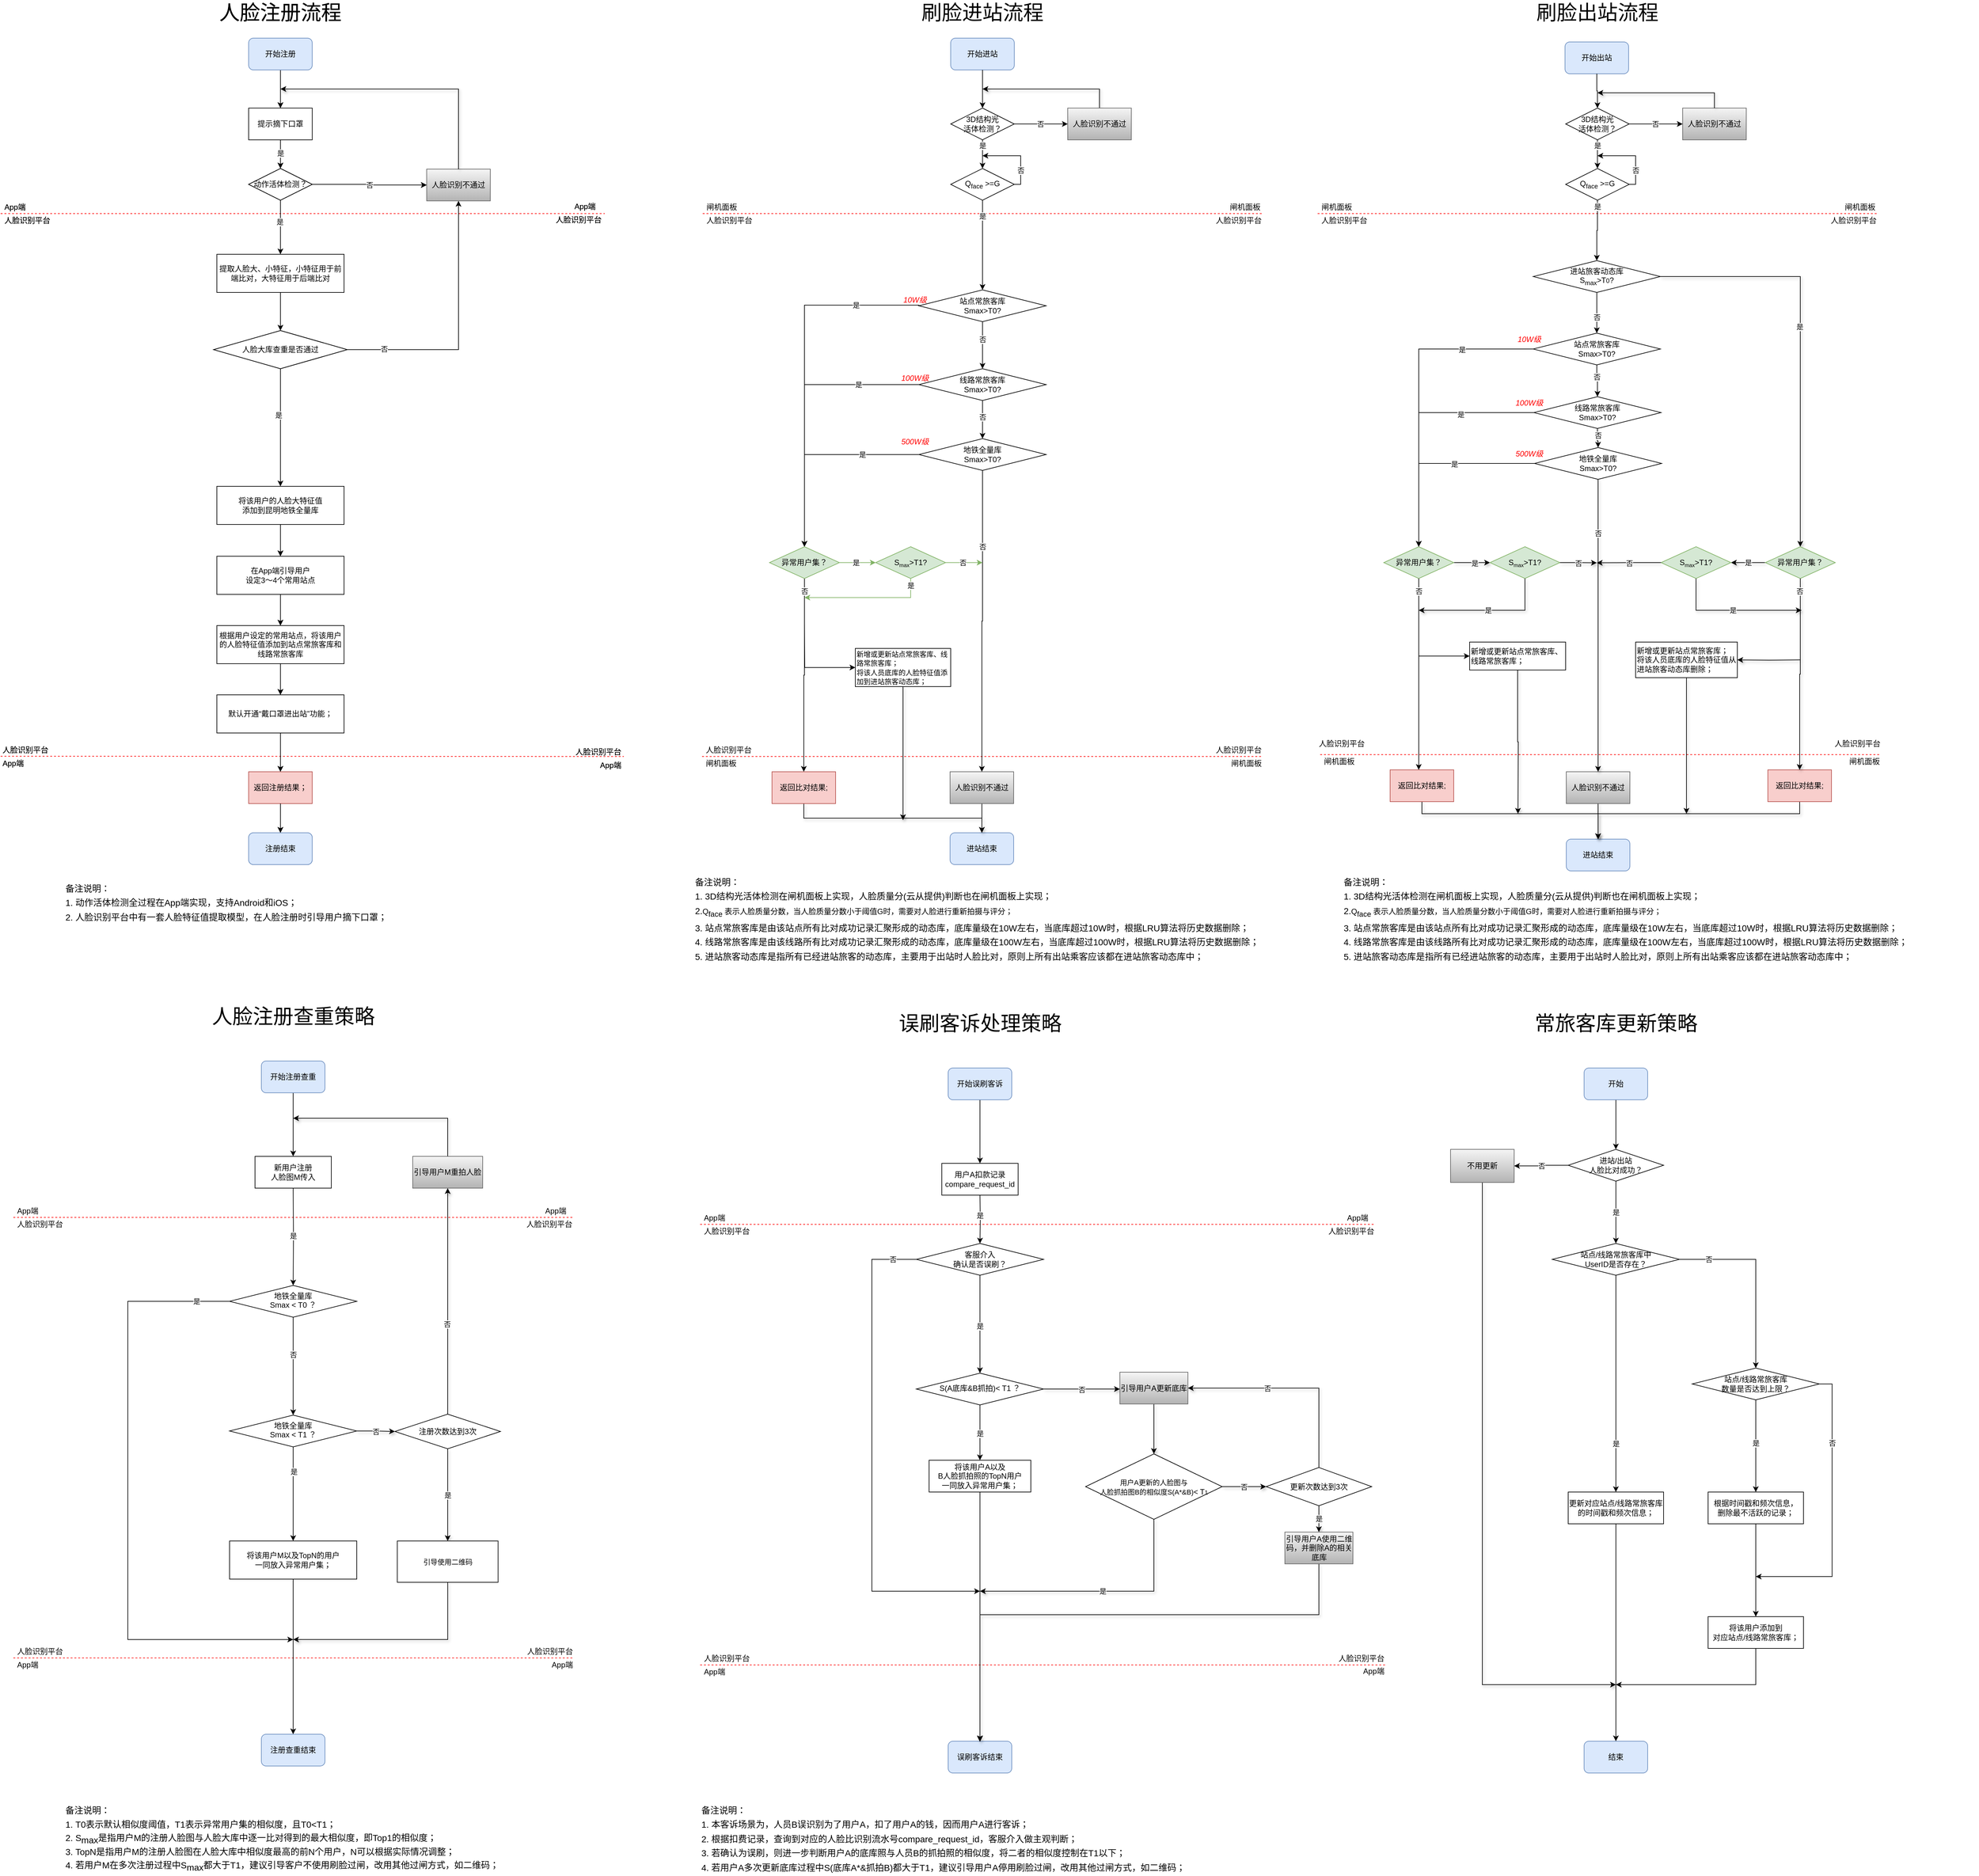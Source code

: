 <mxfile version="15.1.2" type="github">
  <diagram id="4HJHk8hwTrnTySvJUX3-" name="第 1 页">
    <mxGraphModel dx="6052" dy="549" grid="1" gridSize="10" guides="1" tooltips="1" connect="1" arrows="1" fold="1" page="1" pageScale="1" pageWidth="4681" pageHeight="3300" math="0" shadow="0">
      <root>
        <mxCell id="0" />
        <mxCell id="1" parent="0" />
        <mxCell id="M9WVtqgSQ9D_E9_VqV0K-16" value="" style="edgeStyle=orthogonalEdgeStyle;rounded=0;orthogonalLoop=1;jettySize=auto;html=1;" parent="1" edge="1">
          <mxGeometry x="1000" as="geometry">
            <mxPoint x="1572" y="522" as="sourcePoint" />
          </mxGeometry>
        </mxCell>
        <mxCell id="M9WVtqgSQ9D_E9_VqV0K-17" value="否" style="edgeLabel;html=1;align=center;verticalAlign=middle;resizable=0;points=[];" parent="M9WVtqgSQ9D_E9_VqV0K-16" vertex="1" connectable="0">
          <mxGeometry x="-0.067" y="1" relative="1" as="geometry">
            <mxPoint as="offset" />
          </mxGeometry>
        </mxCell>
        <mxCell id="Dk_nju9nJkwJKH275Vij-25" value="否" style="edgeStyle=orthogonalEdgeStyle;rounded=0;orthogonalLoop=1;jettySize=auto;html=1;" parent="1" edge="1">
          <mxGeometry as="geometry">
            <mxPoint x="309" y="324" as="sourcePoint" />
          </mxGeometry>
        </mxCell>
        <mxCell id="Dk_nju9nJkwJKH275Vij-28" value="" style="edgeStyle=orthogonalEdgeStyle;rounded=0;orthogonalLoop=1;jettySize=auto;html=1;" parent="1" edge="1">
          <mxGeometry as="geometry">
            <mxPoint x="309" y="423" as="sourcePoint" />
          </mxGeometry>
        </mxCell>
        <mxCell id="Dk_nju9nJkwJKH275Vij-46" value="否" style="edgeLabel;html=1;align=center;verticalAlign=middle;resizable=0;points=[];" parent="Dk_nju9nJkwJKH275Vij-28" vertex="1" connectable="0">
          <mxGeometry x="-0.137" y="-1" relative="1" as="geometry">
            <mxPoint as="offset" />
          </mxGeometry>
        </mxCell>
        <mxCell id="Dk_nju9nJkwJKH275Vij-31" value="" style="edgeStyle=orthogonalEdgeStyle;rounded=0;orthogonalLoop=1;jettySize=auto;html=1;" parent="1" edge="1">
          <mxGeometry as="geometry">
            <mxPoint x="309" y="522" as="sourcePoint" />
          </mxGeometry>
        </mxCell>
        <mxCell id="Dk_nju9nJkwJKH275Vij-47" value="否" style="edgeLabel;html=1;align=center;verticalAlign=middle;resizable=0;points=[];" parent="Dk_nju9nJkwJKH275Vij-31" vertex="1" connectable="0">
          <mxGeometry x="-0.035" y="1" relative="1" as="geometry">
            <mxPoint as="offset" />
          </mxGeometry>
        </mxCell>
        <mxCell id="M9WVtqgSQ9D_E9_VqV0K-199" value="" style="endArrow=none;dashed=1;html=1;fillColor=#f8cecc;strokeColor=#FF0000;" parent="1" edge="1">
          <mxGeometry x="1004" y="90" width="50" height="50" as="geometry">
            <mxPoint x="1004" y="336" as="sourcePoint" />
            <mxPoint x="1884" y="336" as="targetPoint" />
          </mxGeometry>
        </mxCell>
        <mxCell id="M9WVtqgSQ9D_E9_VqV0K-143" value="进站结束" style="rounded=1;whiteSpace=wrap;html=1;fillColor=#dae8fc;strokeColor=#6c8ebf;" parent="1" vertex="1">
          <mxGeometry x="1393" y="1310" width="100" height="50" as="geometry" />
        </mxCell>
        <mxCell id="wJslKxtzTdJbA1gBJVCl-10" style="edgeStyle=orthogonalEdgeStyle;rounded=0;orthogonalLoop=1;jettySize=auto;html=1;exitX=1;exitY=0.5;exitDx=0;exitDy=0;" parent="1" edge="1">
          <mxGeometry x="1004" y="10" as="geometry">
            <mxPoint x="1444" y="245" as="targetPoint" />
            <mxPoint x="1484" y="290" as="sourcePoint" />
            <Array as="points">
              <mxPoint x="1504" y="290" />
              <mxPoint x="1504" y="245" />
            </Array>
          </mxGeometry>
        </mxCell>
        <mxCell id="wJslKxtzTdJbA1gBJVCl-12" value="否" style="edgeLabel;html=1;align=center;verticalAlign=middle;resizable=0;points=[];" parent="wJslKxtzTdJbA1gBJVCl-10" vertex="1" connectable="0">
          <mxGeometry x="-0.323" relative="1" as="geometry">
            <mxPoint as="offset" />
          </mxGeometry>
        </mxCell>
        <mxCell id="M9WVtqgSQ9D_E9_VqV0K-144" value="Q&lt;sub&gt;face&lt;/sub&gt;&amp;nbsp;&amp;gt;=G" style="rhombus;whiteSpace=wrap;html=1;" parent="1" vertex="1">
          <mxGeometry x="1394" y="265" width="100" height="50" as="geometry" />
        </mxCell>
        <mxCell id="wJslKxtzTdJbA1gBJVCl-5" style="edgeStyle=orthogonalEdgeStyle;rounded=0;orthogonalLoop=1;jettySize=auto;html=1;exitX=0.5;exitY=1;exitDx=0;exitDy=0;entryX=0.5;entryY=0;entryDx=0;entryDy=0;" parent="1" source="M9WVtqgSQ9D_E9_VqV0K-144" target="M9WVtqgSQ9D_E9_VqV0K-170" edge="1">
          <mxGeometry x="1004" y="10" as="geometry">
            <mxPoint x="1444" y="364" as="targetPoint" />
          </mxGeometry>
        </mxCell>
        <mxCell id="wJslKxtzTdJbA1gBJVCl-13" value="是" style="edgeLabel;html=1;align=center;verticalAlign=middle;resizable=0;points=[];" parent="wJslKxtzTdJbA1gBJVCl-5" vertex="1" connectable="0">
          <mxGeometry x="-0.315" y="1" relative="1" as="geometry">
            <mxPoint x="-1" y="-23.28" as="offset" />
          </mxGeometry>
        </mxCell>
        <mxCell id="M9WVtqgSQ9D_E9_VqV0K-170" value="站点常旅客库&lt;br&gt;Smax&amp;gt;T0?" style="rhombus;whiteSpace=wrap;html=1;" parent="1" vertex="1">
          <mxGeometry x="1344" y="456" width="200" height="50" as="geometry" />
        </mxCell>
        <mxCell id="M9WVtqgSQ9D_E9_VqV0K-172" value="线路常旅客库&lt;br&gt;Smax&amp;gt;T0?" style="rhombus;whiteSpace=wrap;html=1;" parent="1" vertex="1">
          <mxGeometry x="1344" y="580" width="200" height="50" as="geometry" />
        </mxCell>
        <mxCell id="M9WVtqgSQ9D_E9_VqV0K-173" value="" style="edgeStyle=orthogonalEdgeStyle;rounded=0;orthogonalLoop=1;jettySize=auto;html=1;" parent="1" source="M9WVtqgSQ9D_E9_VqV0K-170" target="M9WVtqgSQ9D_E9_VqV0K-172" edge="1">
          <mxGeometry x="1004" y="90" as="geometry" />
        </mxCell>
        <mxCell id="M9WVtqgSQ9D_E9_VqV0K-174" value="否" style="edgeLabel;html=1;align=center;verticalAlign=middle;resizable=0;points=[];" parent="M9WVtqgSQ9D_E9_VqV0K-173" vertex="1" connectable="0">
          <mxGeometry x="-0.137" y="-1" relative="1" as="geometry">
            <mxPoint x="1" y="-4.14" as="offset" />
          </mxGeometry>
        </mxCell>
        <mxCell id="M9WVtqgSQ9D_E9_VqV0K-175" value="地铁全量库&lt;br&gt;Smax&amp;gt;T0?" style="rhombus;whiteSpace=wrap;html=1;" parent="1" vertex="1">
          <mxGeometry x="1344" y="690" width="200" height="50" as="geometry" />
        </mxCell>
        <mxCell id="M9WVtqgSQ9D_E9_VqV0K-176" value="" style="edgeStyle=orthogonalEdgeStyle;rounded=0;orthogonalLoop=1;jettySize=auto;html=1;" parent="1" source="M9WVtqgSQ9D_E9_VqV0K-172" target="M9WVtqgSQ9D_E9_VqV0K-175" edge="1">
          <mxGeometry x="1004" y="90" as="geometry" />
        </mxCell>
        <mxCell id="M9WVtqgSQ9D_E9_VqV0K-177" value="否" style="edgeLabel;html=1;align=center;verticalAlign=middle;resizable=0;points=[];" parent="M9WVtqgSQ9D_E9_VqV0K-176" vertex="1" connectable="0">
          <mxGeometry x="-0.035" y="1" relative="1" as="geometry">
            <mxPoint x="-1" y="-3.43" as="offset" />
          </mxGeometry>
        </mxCell>
        <mxCell id="M9WVtqgSQ9D_E9_VqV0K-181" style="edgeStyle=orthogonalEdgeStyle;rounded=0;orthogonalLoop=1;jettySize=auto;html=1;entryX=0.5;entryY=0;entryDx=0;entryDy=0;exitX=0;exitY=0.5;exitDx=0;exitDy=0;" parent="1" source="M9WVtqgSQ9D_E9_VqV0K-170" target="_u0KSfqB_Zb8n4j6yfHZ-55" edge="1">
          <mxGeometry x="1004" y="90" as="geometry">
            <mxPoint x="1221" y="844" as="targetPoint" />
            <mxPoint x="1254" y="510" as="sourcePoint" />
            <Array as="points">
              <mxPoint x="1344" y="480" />
              <mxPoint x="1164" y="480" />
            </Array>
          </mxGeometry>
        </mxCell>
        <mxCell id="M9WVtqgSQ9D_E9_VqV0K-182" value="是" style="edgeLabel;html=1;align=center;verticalAlign=middle;resizable=0;points=[];" parent="M9WVtqgSQ9D_E9_VqV0K-181" vertex="1" connectable="0">
          <mxGeometry x="-0.78" y="-1" relative="1" as="geometry">
            <mxPoint x="-39.1" y="1" as="offset" />
          </mxGeometry>
        </mxCell>
        <mxCell id="M9WVtqgSQ9D_E9_VqV0K-183" style="edgeStyle=orthogonalEdgeStyle;rounded=0;orthogonalLoop=1;jettySize=auto;html=1;entryX=0.5;entryY=0;entryDx=0;entryDy=0;exitX=0;exitY=0.5;exitDx=0;exitDy=0;" parent="1" source="M9WVtqgSQ9D_E9_VqV0K-172" target="_u0KSfqB_Zb8n4j6yfHZ-55" edge="1">
          <mxGeometry x="1004" y="90" as="geometry">
            <mxPoint x="1221" y="844" as="targetPoint" />
            <Array as="points">
              <mxPoint x="1164" y="605" />
            </Array>
          </mxGeometry>
        </mxCell>
        <mxCell id="M9WVtqgSQ9D_E9_VqV0K-184" value="是" style="edgeLabel;html=1;align=center;verticalAlign=middle;resizable=0;points=[];" parent="M9WVtqgSQ9D_E9_VqV0K-183" vertex="1" connectable="0">
          <mxGeometry x="-0.686" y="-3" relative="1" as="geometry">
            <mxPoint x="-26.67" y="3" as="offset" />
          </mxGeometry>
        </mxCell>
        <mxCell id="M9WVtqgSQ9D_E9_VqV0K-185" style="edgeStyle=orthogonalEdgeStyle;rounded=0;orthogonalLoop=1;jettySize=auto;html=1;entryX=0.5;entryY=0;entryDx=0;entryDy=0;exitX=0;exitY=0.5;exitDx=0;exitDy=0;" parent="1" source="M9WVtqgSQ9D_E9_VqV0K-175" target="_u0KSfqB_Zb8n4j6yfHZ-55" edge="1">
          <mxGeometry x="1004" y="90" as="geometry">
            <mxPoint x="1174" y="800" as="targetPoint" />
            <mxPoint x="1294" y="710" as="sourcePoint" />
            <Array as="points">
              <mxPoint x="1164" y="715" />
            </Array>
          </mxGeometry>
        </mxCell>
        <mxCell id="M9WVtqgSQ9D_E9_VqV0K-186" value="是" style="edgeLabel;html=1;align=center;verticalAlign=middle;resizable=0;points=[];" parent="M9WVtqgSQ9D_E9_VqV0K-185" vertex="1" connectable="0">
          <mxGeometry x="-0.568" relative="1" as="geometry">
            <mxPoint x="-19.05" as="offset" />
          </mxGeometry>
        </mxCell>
        <mxCell id="M9WVtqgSQ9D_E9_VqV0K-194" value="开始进站" style="rounded=1;whiteSpace=wrap;html=1;fillColor=#dae8fc;strokeColor=#6c8ebf;" parent="1" vertex="1">
          <mxGeometry x="1394" y="60" width="100" height="50" as="geometry" />
        </mxCell>
        <mxCell id="M9WVtqgSQ9D_E9_VqV0K-200" value="" style="edgeStyle=orthogonalEdgeStyle;rounded=0;orthogonalLoop=1;jettySize=auto;html=1;strokeColor=#000000;" parent="1" source="M9WVtqgSQ9D_E9_VqV0K-201" target="M9WVtqgSQ9D_E9_VqV0K-143" edge="1">
          <mxGeometry x="1003" y="251" as="geometry" />
        </mxCell>
        <mxCell id="M9WVtqgSQ9D_E9_VqV0K-201" value="人脸识别不通过" style="rounded=0;whiteSpace=wrap;html=1;fillColor=#f5f5f5;strokeColor=#666666;gradientColor=#b3b3b3;" parent="1" vertex="1">
          <mxGeometry x="1393" y="1214" width="100" height="50" as="geometry" />
        </mxCell>
        <mxCell id="M9WVtqgSQ9D_E9_VqV0K-208" value="闸机面板" style="text;html=1;strokeColor=none;fillColor=none;align=center;verticalAlign=middle;whiteSpace=wrap;rounded=0;" parent="1" vertex="1">
          <mxGeometry x="1828" y="316" width="58" height="20" as="geometry" />
        </mxCell>
        <mxCell id="M9WVtqgSQ9D_E9_VqV0K-209" value="人脸识别平台" style="text;html=1;strokeColor=none;fillColor=none;align=center;verticalAlign=middle;whiteSpace=wrap;rounded=0;" parent="1" vertex="1">
          <mxGeometry x="1808" y="337" width="78" height="20" as="geometry" />
        </mxCell>
        <mxCell id="M9WVtqgSQ9D_E9_VqV0K-210" value="闸机面板" style="text;html=1;strokeColor=none;fillColor=none;align=left;verticalAlign=middle;whiteSpace=wrap;rounded=0;" parent="1" vertex="1">
          <mxGeometry x="1008" y="316" width="58" height="20" as="geometry" />
        </mxCell>
        <mxCell id="M9WVtqgSQ9D_E9_VqV0K-211" value="人脸识别平台" style="text;html=1;strokeColor=none;fillColor=none;align=left;verticalAlign=middle;whiteSpace=wrap;rounded=0;" parent="1" vertex="1">
          <mxGeometry x="1008" y="337" width="78" height="20" as="geometry" />
        </mxCell>
        <mxCell id="M9WVtqgSQ9D_E9_VqV0K-212" value="" style="endArrow=none;dashed=1;html=1;fillColor=#f8cecc;strokeColor=#FF0000;" parent="1" edge="1">
          <mxGeometry x="1003" y="251" width="50" height="50" as="geometry">
            <mxPoint x="1003" y="1190" as="sourcePoint" />
            <mxPoint x="1883" y="1190" as="targetPoint" />
          </mxGeometry>
        </mxCell>
        <mxCell id="M9WVtqgSQ9D_E9_VqV0K-213" value="人脸识别平台" style="text;html=1;strokeColor=none;fillColor=none;align=right;verticalAlign=middle;whiteSpace=wrap;rounded=0;" parent="1" vertex="1">
          <mxGeometry x="1797" y="1170" width="88" height="20" as="geometry" />
        </mxCell>
        <mxCell id="M9WVtqgSQ9D_E9_VqV0K-214" value="闸机面板" style="text;html=1;strokeColor=none;fillColor=none;align=right;verticalAlign=middle;whiteSpace=wrap;rounded=0;" parent="1" vertex="1">
          <mxGeometry x="1807" y="1191" width="78" height="20" as="geometry" />
        </mxCell>
        <mxCell id="M9WVtqgSQ9D_E9_VqV0K-215" value="人脸识别平台" style="text;html=1;strokeColor=none;fillColor=none;align=left;verticalAlign=middle;whiteSpace=wrap;rounded=0;" parent="1" vertex="1">
          <mxGeometry x="1007" y="1170" width="80" height="20" as="geometry" />
        </mxCell>
        <mxCell id="M9WVtqgSQ9D_E9_VqV0K-216" value="闸机面板" style="text;html=1;strokeColor=none;fillColor=none;align=left;verticalAlign=middle;whiteSpace=wrap;rounded=0;" parent="1" vertex="1">
          <mxGeometry x="1007" y="1191" width="78" height="20" as="geometry" />
        </mxCell>
        <mxCell id="M9WVtqgSQ9D_E9_VqV0K-217" value="" style="edgeStyle=orthogonalEdgeStyle;rounded=0;orthogonalLoop=1;jettySize=auto;html=1;exitX=0.5;exitY=1;exitDx=0;exitDy=0;entryX=0.5;entryY=0;entryDx=0;entryDy=0;" parent="1" source="M9WVtqgSQ9D_E9_VqV0K-218" target="M9WVtqgSQ9D_E9_VqV0K-144" edge="1">
          <mxGeometry x="4" y="90" as="geometry">
            <mxPoint y="-12" as="offset" />
          </mxGeometry>
        </mxCell>
        <mxCell id="wJslKxtzTdJbA1gBJVCl-11" value="是" style="edgeLabel;html=1;align=center;verticalAlign=middle;resizable=0;points=[];" parent="M9WVtqgSQ9D_E9_VqV0K-217" vertex="1" connectable="0">
          <mxGeometry relative="1" as="geometry">
            <mxPoint y="-14" as="offset" />
          </mxGeometry>
        </mxCell>
        <mxCell id="M9WVtqgSQ9D_E9_VqV0K-218" value="3D结构光&lt;br&gt;活体检测？" style="rhombus;whiteSpace=wrap;html=1;" parent="1" vertex="1">
          <mxGeometry x="1394" y="170" width="100" height="50" as="geometry" />
        </mxCell>
        <mxCell id="M9WVtqgSQ9D_E9_VqV0K-219" style="edgeStyle=orthogonalEdgeStyle;rounded=0;orthogonalLoop=1;jettySize=auto;html=1;exitX=0.5;exitY=1;exitDx=0;exitDy=0;" parent="1" source="M9WVtqgSQ9D_E9_VqV0K-194" target="M9WVtqgSQ9D_E9_VqV0K-218" edge="1">
          <mxGeometry x="1004" y="90" as="geometry" />
        </mxCell>
        <mxCell id="QFfBQqacpw4Q1S9WYrsz-176" style="edgeStyle=orthogonalEdgeStyle;rounded=0;orthogonalLoop=1;jettySize=auto;html=1;shadow=1;" edge="1" parent="1" source="M9WVtqgSQ9D_E9_VqV0K-221">
          <mxGeometry relative="1" as="geometry">
            <mxPoint x="1444" y="140" as="targetPoint" />
            <Array as="points">
              <mxPoint x="1628" y="140" />
            </Array>
          </mxGeometry>
        </mxCell>
        <mxCell id="M9WVtqgSQ9D_E9_VqV0K-221" value="人脸识别不通过" style="rounded=0;whiteSpace=wrap;html=1;fillColor=#f5f5f5;strokeColor=#666666;gradientColor=#b3b3b3;" parent="1" vertex="1">
          <mxGeometry x="1578" y="170" width="100" height="50" as="geometry" />
        </mxCell>
        <mxCell id="M9WVtqgSQ9D_E9_VqV0K-222" value="否" style="edgeStyle=orthogonalEdgeStyle;rounded=0;orthogonalLoop=1;jettySize=auto;html=1;" parent="1" source="M9WVtqgSQ9D_E9_VqV0K-218" target="M9WVtqgSQ9D_E9_VqV0K-221" edge="1">
          <mxGeometry x="4" y="90" as="geometry">
            <mxPoint x="-1" as="offset" />
          </mxGeometry>
        </mxCell>
        <mxCell id="M9WVtqgSQ9D_E9_VqV0K-223" value="10W级" style="text;html=1;strokeColor=none;fillColor=none;align=center;verticalAlign=middle;whiteSpace=wrap;rounded=0;fontColor=#FF0000;fontStyle=2" parent="1" vertex="1">
          <mxGeometry x="1314" y="462" width="48" height="20" as="geometry" />
        </mxCell>
        <mxCell id="M9WVtqgSQ9D_E9_VqV0K-224" value="100W级" style="text;html=1;strokeColor=none;fillColor=none;align=center;verticalAlign=middle;whiteSpace=wrap;rounded=0;fontColor=#FF0000;fontStyle=2" parent="1" vertex="1">
          <mxGeometry x="1314" y="585" width="48" height="20" as="geometry" />
        </mxCell>
        <mxCell id="M9WVtqgSQ9D_E9_VqV0K-225" value="500W级" style="text;html=1;strokeColor=none;fillColor=none;align=center;verticalAlign=middle;whiteSpace=wrap;rounded=0;fontColor=#FF0000;fontStyle=2" parent="1" vertex="1">
          <mxGeometry x="1314" y="685" width="48" height="20" as="geometry" />
        </mxCell>
        <mxCell id="M9WVtqgSQ9D_E9_VqV0K-253" value="&lt;font style=&quot;font-size: 14px ; line-height: 160%&quot;&gt;备注说明：&lt;br&gt;1. 3D结构光活体检测在闸机面板上实现，人脸质量分(云从提供)判断也在闸机面板上实现；&lt;br&gt;2.&lt;span style=&quot;font-size: 12px ; text-align: center&quot;&gt;Q&lt;/span&gt;&lt;sub style=&quot;text-align: center&quot;&gt;face&lt;/sub&gt;&lt;span style=&quot;font-size: 12px ; text-align: center&quot;&gt;&amp;nbsp;表示人脸质量分数，当人脸质量分数小于阈值G时，需要对人脸进行重新拍摄与评分；&lt;/span&gt;&lt;br&gt;3. 站点常旅客库是由该站点所有比对成功记录汇聚形成的动态库，底库量级在10W左右，当底库超过10W时，根据LRU算法将历史数据删除；&lt;br&gt;4. 线路常旅客库是由该线路所有比对成功记录汇聚形成的动态库，底库量级在100W左右，当底库超过100W时，根据LRU算法将历史数据删除；&lt;br&gt;5. 进站旅客动态库是指所有已经进站旅客的动态库，主要用于出站时人脸比对，原则上所有出站乘客应该都在进站旅客动态库中；&lt;br&gt;&lt;br&gt;&lt;/font&gt;" style="text;html=1;strokeColor=none;fillColor=none;align=left;verticalAlign=top;whiteSpace=wrap;rounded=0;" parent="1" vertex="1">
          <mxGeometry x="990" y="1370" width="1000" height="180" as="geometry" />
        </mxCell>
        <mxCell id="M9WVtqgSQ9D_E9_VqV0K-259" value="&lt;font style=&quot;font-size: 32px&quot;&gt;刷脸进站流程&lt;/font&gt;" style="text;html=1;strokeColor=none;fillColor=none;align=center;verticalAlign=middle;whiteSpace=wrap;rounded=0;" parent="1" vertex="1">
          <mxGeometry x="1341" y="10" width="206" height="20" as="geometry" />
        </mxCell>
        <mxCell id="h1nzsoqnnWIRRyqZ6HZJ-29" style="edgeStyle=orthogonalEdgeStyle;rounded=0;orthogonalLoop=1;jettySize=auto;html=1;exitX=0.5;exitY=1;exitDx=0;exitDy=0;entryX=0.5;entryY=0;entryDx=0;entryDy=0;" parent="1" source="M9WVtqgSQ9D_E9_VqV0K-175" target="M9WVtqgSQ9D_E9_VqV0K-201" edge="1">
          <mxGeometry x="4" y="10" as="geometry">
            <mxPoint x="1444" y="730" as="targetPoint" />
          </mxGeometry>
        </mxCell>
        <mxCell id="h1nzsoqnnWIRRyqZ6HZJ-31" value="否" style="edgeLabel;html=1;align=center;verticalAlign=middle;resizable=0;points=[];" parent="h1nzsoqnnWIRRyqZ6HZJ-29" vertex="1" connectable="0">
          <mxGeometry x="-0.076" relative="1" as="geometry">
            <mxPoint y="-100" as="offset" />
          </mxGeometry>
        </mxCell>
        <mxCell id="_u0KSfqB_Zb8n4j6yfHZ-141" style="edgeStyle=orthogonalEdgeStyle;rounded=0;orthogonalLoop=1;jettySize=auto;html=1;exitX=0;exitY=0.5;exitDx=0;exitDy=0;startArrow=classic;startFill=1;endArrow=none;endFill=0;strokeColor=#000000;" parent="1" source="h1nzsoqnnWIRRyqZ6HZJ-2" edge="1">
          <mxGeometry relative="1" as="geometry">
            <mxPoint x="1164" y="980" as="targetPoint" />
            <mxPoint x="1249" y="980" as="sourcePoint" />
          </mxGeometry>
        </mxCell>
        <mxCell id="QFfBQqacpw4Q1S9WYrsz-210" style="edgeStyle=orthogonalEdgeStyle;rounded=0;orthogonalLoop=1;jettySize=auto;html=1;exitX=0.5;exitY=1;exitDx=0;exitDy=0;shadow=1;" edge="1" parent="1" source="h1nzsoqnnWIRRyqZ6HZJ-2">
          <mxGeometry relative="1" as="geometry">
            <mxPoint x="1319" y="1290" as="targetPoint" />
          </mxGeometry>
        </mxCell>
        <mxCell id="h1nzsoqnnWIRRyqZ6HZJ-2" value="&lt;font style=&quot;font-size: 11px&quot;&gt;新增或更新站点常旅客库、线路常旅客库；&lt;br style=&quot;font-size: 11px&quot;&gt;将该人员底库的人脸特征值添加到进站旅客动态库；&lt;/font&gt;" style="rounded=0;whiteSpace=wrap;html=1;align=left;" parent="1" vertex="1">
          <mxGeometry x="1244" y="1020" width="150" height="60" as="geometry" />
        </mxCell>
        <mxCell id="wJslKxtzTdJbA1gBJVCl-86" value="&lt;font style=&quot;font-size: 14px ; line-height: 160%&quot;&gt;备注说明：&lt;br&gt;1. 3D结构光活体检测在闸机面板上实现，人脸质量分(云从提供)判断也在闸机面板上实现；&lt;br&gt;2.&lt;span style=&quot;font-size: 12px ; text-align: center&quot;&gt;Q&lt;/span&gt;&lt;sub style=&quot;text-align: center&quot;&gt;face&lt;/sub&gt;&lt;span style=&quot;font-size: 12px ; text-align: center&quot;&gt;&amp;nbsp;表示人脸质量分数，当人脸质量分数小于阈值G时，需要对人脸进行重新拍摄与评分；&lt;/span&gt;&lt;br&gt;3. 站点常旅客库是由该站点所有比对成功记录汇聚形成的动态库，底库量级在10W左右，当底库超过10W时，根据LRU算法将历史数据删除；&lt;br&gt;4. 线路常旅客库是由该线路所有比对成功记录汇聚形成的动态库，底库量级在100W左右，当底库超过100W时，根据LRU算法将历史数据删除；&lt;br&gt;5. 进站旅客动态库是指所有已经进站旅客的动态库，主要用于出站时人脸比对，原则上所有出站乘客应该都在进站旅客动态库中；&lt;br&gt;&lt;/font&gt;" style="text;html=1;strokeColor=none;fillColor=none;align=left;verticalAlign=top;whiteSpace=wrap;rounded=0;" parent="1" vertex="1">
          <mxGeometry x="2010" y="1370" width="1000" height="180" as="geometry" />
        </mxCell>
        <mxCell id="_u0KSfqB_Zb8n4j6yfHZ-1" value="" style="group" parent="1" vertex="1" connectable="0">
          <mxGeometry x="-100" y="10" width="1020" height="1350" as="geometry" />
        </mxCell>
        <mxCell id="M9WVtqgSQ9D_E9_VqV0K-227" value="提示摘下口罩" style="rounded=0;whiteSpace=wrap;html=1;" parent="_u0KSfqB_Zb8n4j6yfHZ-1" vertex="1">
          <mxGeometry x="390" y="160" width="100" height="50" as="geometry" />
        </mxCell>
        <mxCell id="Dk_nju9nJkwJKH275Vij-2" value="动作活体检测？" style="rhombus;whiteSpace=wrap;html=1;" parent="_u0KSfqB_Zb8n4j6yfHZ-1" vertex="1">
          <mxGeometry x="390" y="255" width="100" height="50" as="geometry" />
        </mxCell>
        <mxCell id="M9WVtqgSQ9D_E9_VqV0K-230" style="edgeStyle=orthogonalEdgeStyle;rounded=0;orthogonalLoop=1;jettySize=auto;html=1;exitX=0.5;exitY=1;exitDx=0;exitDy=0;entryX=0.5;entryY=0;entryDx=0;entryDy=0;" parent="_u0KSfqB_Zb8n4j6yfHZ-1" target="M9WVtqgSQ9D_E9_VqV0K-227" edge="1">
          <mxGeometry as="geometry">
            <mxPoint x="440.0" y="130" as="sourcePoint" />
          </mxGeometry>
        </mxCell>
        <mxCell id="Dk_nju9nJkwJKH275Vij-78" value="" style="endArrow=none;dashed=1;html=1;fillColor=#f8cecc;strokeColor=#FF0000;" parent="_u0KSfqB_Zb8n4j6yfHZ-1" edge="1">
          <mxGeometry y="80" width="50" height="50" as="geometry">
            <mxPoint y="326" as="sourcePoint" />
            <mxPoint x="950" y="326" as="targetPoint" />
          </mxGeometry>
        </mxCell>
        <mxCell id="Dk_nju9nJkwJKH275Vij-90" value="App端" style="text;html=1;strokeColor=none;fillColor=none;align=center;verticalAlign=middle;whiteSpace=wrap;rounded=0;" parent="_u0KSfqB_Zb8n4j6yfHZ-1" vertex="1">
          <mxGeometry x="890" y="305" width="58" height="20" as="geometry" />
        </mxCell>
        <mxCell id="Dk_nju9nJkwJKH275Vij-91" value="人脸识别平台" style="text;html=1;strokeColor=none;fillColor=none;align=center;verticalAlign=middle;whiteSpace=wrap;rounded=0;" parent="_u0KSfqB_Zb8n4j6yfHZ-1" vertex="1">
          <mxGeometry x="870" y="326" width="78" height="20" as="geometry" />
        </mxCell>
        <mxCell id="Dk_nju9nJkwJKH275Vij-92" value="App端" style="text;html=1;strokeColor=none;fillColor=none;align=left;verticalAlign=middle;whiteSpace=wrap;rounded=0;" parent="_u0KSfqB_Zb8n4j6yfHZ-1" vertex="1">
          <mxGeometry x="4" y="306" width="58" height="20" as="geometry" />
        </mxCell>
        <mxCell id="Dk_nju9nJkwJKH275Vij-93" value="人脸识别平台" style="text;html=1;strokeColor=none;fillColor=none;align=left;verticalAlign=middle;whiteSpace=wrap;rounded=0;" parent="_u0KSfqB_Zb8n4j6yfHZ-1" vertex="1">
          <mxGeometry x="4" y="327" width="78" height="20" as="geometry" />
        </mxCell>
        <mxCell id="nnZQlmuL2Tk7FEm4BFCz-8" value="是" style="edgeStyle=orthogonalEdgeStyle;rounded=0;orthogonalLoop=1;jettySize=auto;html=1;entryX=0.5;entryY=0;entryDx=0;entryDy=0;" parent="_u0KSfqB_Zb8n4j6yfHZ-1" target="Dk_nju9nJkwJKH275Vij-2" edge="1">
          <mxGeometry y="80" as="geometry">
            <mxPoint x="440" y="210" as="sourcePoint" />
            <Array as="points">
              <mxPoint x="440" y="230" />
              <mxPoint x="440" y="230" />
            </Array>
            <mxPoint y="-2" as="offset" />
          </mxGeometry>
        </mxCell>
        <mxCell id="nnZQlmuL2Tk7FEm4BFCz-9" value="人脸识别不通过" style="rounded=0;whiteSpace=wrap;html=1;fillColor=#f5f5f5;strokeColor=#666666;gradientColor=#b3b3b3;" parent="_u0KSfqB_Zb8n4j6yfHZ-1" vertex="1">
          <mxGeometry x="670" y="256" width="100" height="50" as="geometry" />
        </mxCell>
        <mxCell id="M9WVtqgSQ9D_E9_VqV0K-231" value="否" style="edgeStyle=orthogonalEdgeStyle;rounded=0;orthogonalLoop=1;jettySize=auto;html=1;exitX=1;exitY=0.5;exitDx=0;exitDy=0;strokeColor=#000000;" parent="_u0KSfqB_Zb8n4j6yfHZ-1" source="Dk_nju9nJkwJKH275Vij-2" target="nnZQlmuL2Tk7FEm4BFCz-9" edge="1">
          <mxGeometry as="geometry">
            <mxPoint as="offset" />
          </mxGeometry>
        </mxCell>
        <mxCell id="M9WVtqgSQ9D_E9_VqV0K-258" value="&lt;font style=&quot;font-size: 32px&quot;&gt;人脸注册流程&lt;/font&gt;" style="text;html=1;strokeColor=none;fillColor=none;align=center;verticalAlign=middle;whiteSpace=wrap;rounded=0;" parent="_u0KSfqB_Zb8n4j6yfHZ-1" vertex="1">
          <mxGeometry x="337" width="206" height="20" as="geometry" />
        </mxCell>
        <mxCell id="1f0OFDxYb1WzkCkjiEqP-20" value="" style="group" parent="_u0KSfqB_Zb8n4j6yfHZ-1" vertex="1" connectable="0">
          <mxGeometry width="1020" height="1350" as="geometry" />
        </mxCell>
        <mxCell id="1f0OFDxYb1WzkCkjiEqP-24" value="提示摘下口罩" style="rounded=0;whiteSpace=wrap;html=1;" parent="1f0OFDxYb1WzkCkjiEqP-20" vertex="1">
          <mxGeometry x="390" y="160" width="100" height="50" as="geometry" />
        </mxCell>
        <mxCell id="1f0OFDxYb1WzkCkjiEqP-26" value="动作活体检测？" style="rhombus;whiteSpace=wrap;html=1;" parent="1f0OFDxYb1WzkCkjiEqP-20" vertex="1">
          <mxGeometry x="390" y="255" width="100" height="50" as="geometry" />
        </mxCell>
        <mxCell id="1f0OFDxYb1WzkCkjiEqP-31" style="edgeStyle=orthogonalEdgeStyle;rounded=0;orthogonalLoop=1;jettySize=auto;html=1;exitX=0.5;exitY=1;exitDx=0;exitDy=0;entryX=0.5;entryY=0;entryDx=0;entryDy=0;" parent="1f0OFDxYb1WzkCkjiEqP-20" source="1f0OFDxYb1WzkCkjiEqP-32" target="1f0OFDxYb1WzkCkjiEqP-24" edge="1">
          <mxGeometry as="geometry" />
        </mxCell>
        <mxCell id="1f0OFDxYb1WzkCkjiEqP-32" value="开始注册" style="rounded=1;whiteSpace=wrap;html=1;fillColor=#dae8fc;strokeColor=#6c8ebf;" parent="1f0OFDxYb1WzkCkjiEqP-20" vertex="1">
          <mxGeometry x="390" y="50" width="100" height="50" as="geometry" />
        </mxCell>
        <mxCell id="1f0OFDxYb1WzkCkjiEqP-33" value="" style="endArrow=none;dashed=1;html=1;fillColor=#f8cecc;strokeColor=#FF0000;" parent="1f0OFDxYb1WzkCkjiEqP-20" edge="1">
          <mxGeometry y="80" width="50" height="50" as="geometry">
            <mxPoint y="326" as="sourcePoint" />
            <mxPoint x="950" y="326" as="targetPoint" />
          </mxGeometry>
        </mxCell>
        <mxCell id="1f0OFDxYb1WzkCkjiEqP-35" value="App端" style="text;html=1;strokeColor=none;fillColor=none;align=center;verticalAlign=middle;whiteSpace=wrap;rounded=0;" parent="1f0OFDxYb1WzkCkjiEqP-20" vertex="1">
          <mxGeometry x="890" y="305" width="58" height="20" as="geometry" />
        </mxCell>
        <mxCell id="1f0OFDxYb1WzkCkjiEqP-36" value="人脸识别平台" style="text;html=1;strokeColor=none;fillColor=none;align=center;verticalAlign=middle;whiteSpace=wrap;rounded=0;" parent="1f0OFDxYb1WzkCkjiEqP-20" vertex="1">
          <mxGeometry x="870" y="326" width="78" height="20" as="geometry" />
        </mxCell>
        <mxCell id="1f0OFDxYb1WzkCkjiEqP-37" value="App端" style="text;html=1;strokeColor=none;fillColor=none;align=left;verticalAlign=middle;whiteSpace=wrap;rounded=0;" parent="1f0OFDxYb1WzkCkjiEqP-20" vertex="1">
          <mxGeometry x="4" y="306" width="58" height="20" as="geometry" />
        </mxCell>
        <mxCell id="1f0OFDxYb1WzkCkjiEqP-38" value="人脸识别平台" style="text;html=1;strokeColor=none;fillColor=none;align=left;verticalAlign=middle;whiteSpace=wrap;rounded=0;" parent="1f0OFDxYb1WzkCkjiEqP-20" vertex="1">
          <mxGeometry x="4" y="327" width="78" height="20" as="geometry" />
        </mxCell>
        <mxCell id="1f0OFDxYb1WzkCkjiEqP-39" value="" style="endArrow=none;dashed=1;html=1;fillColor=#f8cecc;strokeColor=#FF0000;" parent="1f0OFDxYb1WzkCkjiEqP-20" edge="1">
          <mxGeometry y="240.57" width="50" height="50" as="geometry">
            <mxPoint y="1179.57" as="sourcePoint" />
            <mxPoint x="980" y="1180" as="targetPoint" />
          </mxGeometry>
        </mxCell>
        <mxCell id="1f0OFDxYb1WzkCkjiEqP-44" value="是" style="edgeStyle=orthogonalEdgeStyle;rounded=0;orthogonalLoop=1;jettySize=auto;html=1;entryX=0.5;entryY=0;entryDx=0;entryDy=0;" parent="1f0OFDxYb1WzkCkjiEqP-20" target="1f0OFDxYb1WzkCkjiEqP-26" edge="1">
          <mxGeometry y="80" as="geometry">
            <mxPoint x="440" y="210" as="sourcePoint" />
            <Array as="points">
              <mxPoint x="440" y="230" />
              <mxPoint x="440" y="230" />
            </Array>
            <mxPoint y="-2" as="offset" />
          </mxGeometry>
        </mxCell>
        <mxCell id="1f0OFDxYb1WzkCkjiEqP-46" value="人脸识别不通过" style="rounded=0;whiteSpace=wrap;html=1;fillColor=#f5f5f5;strokeColor=#666666;gradientColor=#b3b3b3;" parent="1f0OFDxYb1WzkCkjiEqP-20" vertex="1">
          <mxGeometry x="670" y="256" width="100" height="50" as="geometry" />
        </mxCell>
        <mxCell id="1f0OFDxYb1WzkCkjiEqP-47" value="否" style="edgeStyle=orthogonalEdgeStyle;rounded=0;orthogonalLoop=1;jettySize=auto;html=1;exitX=1;exitY=0.5;exitDx=0;exitDy=0;strokeColor=#000000;" parent="1f0OFDxYb1WzkCkjiEqP-20" source="1f0OFDxYb1WzkCkjiEqP-26" target="1f0OFDxYb1WzkCkjiEqP-46" edge="1">
          <mxGeometry as="geometry">
            <mxPoint as="offset" />
          </mxGeometry>
        </mxCell>
        <mxCell id="1f0OFDxYb1WzkCkjiEqP-57" value="&lt;font style=&quot;font-size: 32px&quot;&gt;人脸注册流程&lt;/font&gt;" style="text;html=1;strokeColor=none;fillColor=none;align=center;verticalAlign=middle;whiteSpace=wrap;rounded=0;" parent="1f0OFDxYb1WzkCkjiEqP-20" vertex="1">
          <mxGeometry x="337" width="206" height="20" as="geometry" />
        </mxCell>
        <mxCell id="M9WVtqgSQ9D_E9_VqV0K-238" value="根据用户设定的常用站点，将该用户的人脸特征值添加到站点常旅客库和线路常旅客库" style="rounded=0;whiteSpace=wrap;html=1;align=center;" parent="1f0OFDxYb1WzkCkjiEqP-20" vertex="1">
          <mxGeometry x="340" y="974" width="200" height="60" as="geometry" />
        </mxCell>
        <mxCell id="M9WVtqgSQ9D_E9_VqV0K-242" style="edgeStyle=orthogonalEdgeStyle;rounded=0;orthogonalLoop=1;jettySize=auto;html=1;exitX=0.5;exitY=1;exitDx=0;exitDy=0;strokeColor=#000000;" parent="1f0OFDxYb1WzkCkjiEqP-20" source="M9WVtqgSQ9D_E9_VqV0K-237" target="M9WVtqgSQ9D_E9_VqV0K-238" edge="1">
          <mxGeometry y="161" as="geometry" />
        </mxCell>
        <mxCell id="M9WVtqgSQ9D_E9_VqV0K-237" value="在App端引导用户&lt;br&gt;设定3～4个常用站点" style="rounded=0;whiteSpace=wrap;html=1;" parent="1f0OFDxYb1WzkCkjiEqP-20" vertex="1">
          <mxGeometry x="340" y="865" width="200" height="60" as="geometry" />
        </mxCell>
        <mxCell id="Dk_nju9nJkwJKH275Vij-67" value="注册结束" style="rounded=1;whiteSpace=wrap;html=1;fillColor=#dae8fc;strokeColor=#6c8ebf;" parent="1f0OFDxYb1WzkCkjiEqP-20" vertex="1">
          <mxGeometry x="390" y="1300" width="100" height="50" as="geometry" />
        </mxCell>
        <mxCell id="nnZQlmuL2Tk7FEm4BFCz-2" value="人脸识别平台" style="text;html=1;strokeColor=none;fillColor=none;align=right;verticalAlign=middle;whiteSpace=wrap;rounded=0;" parent="1f0OFDxYb1WzkCkjiEqP-20" vertex="1">
          <mxGeometry x="890" y="1163" width="88" height="20" as="geometry" />
        </mxCell>
        <mxCell id="nnZQlmuL2Tk7FEm4BFCz-3" value="App端" style="text;html=1;strokeColor=none;fillColor=none;align=right;verticalAlign=middle;whiteSpace=wrap;rounded=0;" parent="1f0OFDxYb1WzkCkjiEqP-20" vertex="1">
          <mxGeometry x="900" y="1184" width="78" height="20" as="geometry" />
        </mxCell>
        <mxCell id="nnZQlmuL2Tk7FEm4BFCz-4" value="人脸识别平台" style="text;html=1;strokeColor=none;fillColor=none;align=left;verticalAlign=middle;whiteSpace=wrap;rounded=0;" parent="1f0OFDxYb1WzkCkjiEqP-20" vertex="1">
          <mxGeometry x="1" y="1160" width="80" height="20" as="geometry" />
        </mxCell>
        <mxCell id="nnZQlmuL2Tk7FEm4BFCz-5" value="App端" style="text;html=1;strokeColor=none;fillColor=none;align=left;verticalAlign=middle;whiteSpace=wrap;rounded=0;" parent="1f0OFDxYb1WzkCkjiEqP-20" vertex="1">
          <mxGeometry x="1" y="1181" width="78" height="20" as="geometry" />
        </mxCell>
        <mxCell id="M9WVtqgSQ9D_E9_VqV0K-245" style="edgeStyle=orthogonalEdgeStyle;rounded=0;orthogonalLoop=1;jettySize=auto;html=1;exitX=0.5;exitY=1;exitDx=0;exitDy=0;entryX=0.5;entryY=0;entryDx=0;entryDy=0;strokeColor=#000000;" parent="1f0OFDxYb1WzkCkjiEqP-20" source="M9WVtqgSQ9D_E9_VqV0K-243" target="M9WVtqgSQ9D_E9_VqV0K-237" edge="1">
          <mxGeometry y="161" as="geometry" />
        </mxCell>
        <mxCell id="M9WVtqgSQ9D_E9_VqV0K-243" value="将该用户的人脸特征值&lt;br&gt;添加到昆明地铁全量库" style="rounded=0;whiteSpace=wrap;html=1;align=center;" parent="1f0OFDxYb1WzkCkjiEqP-20" vertex="1">
          <mxGeometry x="340" y="755" width="200" height="60" as="geometry" />
        </mxCell>
        <mxCell id="M9WVtqgSQ9D_E9_VqV0K-246" value="返回注册结果；" style="rounded=0;whiteSpace=wrap;html=1;fillColor=#f8cecc;strokeColor=#b85450;" parent="1f0OFDxYb1WzkCkjiEqP-20" vertex="1">
          <mxGeometry x="390" y="1204" width="100" height="50" as="geometry" />
        </mxCell>
        <mxCell id="M9WVtqgSQ9D_E9_VqV0K-239" style="edgeStyle=orthogonalEdgeStyle;rounded=0;orthogonalLoop=1;jettySize=auto;html=1;exitX=0.5;exitY=1;exitDx=0;exitDy=0;strokeColor=#000000;" parent="1f0OFDxYb1WzkCkjiEqP-20" source="M9WVtqgSQ9D_E9_VqV0K-246" target="Dk_nju9nJkwJKH275Vij-67" edge="1">
          <mxGeometry y="161" as="geometry" />
        </mxCell>
        <mxCell id="M9WVtqgSQ9D_E9_VqV0K-250" style="edgeStyle=orthogonalEdgeStyle;rounded=0;orthogonalLoop=1;jettySize=auto;html=1;exitX=0.5;exitY=1;exitDx=0;exitDy=0;entryX=0.5;entryY=0;entryDx=0;entryDy=0;strokeColor=#000000;" parent="1f0OFDxYb1WzkCkjiEqP-20" source="M9WVtqgSQ9D_E9_VqV0K-248" target="M9WVtqgSQ9D_E9_VqV0K-246" edge="1">
          <mxGeometry y="161" as="geometry" />
        </mxCell>
        <mxCell id="M9WVtqgSQ9D_E9_VqV0K-248" value="默认开通“戴口罩进出站”功能；" style="rounded=0;whiteSpace=wrap;html=1;" parent="1f0OFDxYb1WzkCkjiEqP-20" vertex="1">
          <mxGeometry x="340" y="1083" width="200" height="60" as="geometry" />
        </mxCell>
        <mxCell id="M9WVtqgSQ9D_E9_VqV0K-249" style="edgeStyle=orthogonalEdgeStyle;rounded=0;orthogonalLoop=1;jettySize=auto;html=1;exitX=0.5;exitY=1;exitDx=0;exitDy=0;entryX=0.5;entryY=0;entryDx=0;entryDy=0;strokeColor=#000000;" parent="1f0OFDxYb1WzkCkjiEqP-20" source="M9WVtqgSQ9D_E9_VqV0K-238" target="M9WVtqgSQ9D_E9_VqV0K-248" edge="1">
          <mxGeometry y="161" as="geometry" />
        </mxCell>
        <mxCell id="1f0OFDxYb1WzkCkjiEqP-21" value="根据用户设定的常用站点，将该用户的人脸特征值添加到站点常旅客库和线路常旅客库" style="rounded=0;whiteSpace=wrap;html=1;align=center;" parent="1f0OFDxYb1WzkCkjiEqP-20" vertex="1">
          <mxGeometry x="340" y="974" width="200" height="60" as="geometry" />
        </mxCell>
        <mxCell id="1f0OFDxYb1WzkCkjiEqP-22" style="edgeStyle=orthogonalEdgeStyle;rounded=0;orthogonalLoop=1;jettySize=auto;html=1;exitX=0.5;exitY=1;exitDx=0;exitDy=0;strokeColor=#000000;" parent="1f0OFDxYb1WzkCkjiEqP-20" source="1f0OFDxYb1WzkCkjiEqP-23" target="1f0OFDxYb1WzkCkjiEqP-21" edge="1">
          <mxGeometry y="161" as="geometry" />
        </mxCell>
        <mxCell id="1f0OFDxYb1WzkCkjiEqP-23" value="在App端引导用户&lt;br&gt;设定3～4个常用站点" style="rounded=0;whiteSpace=wrap;html=1;" parent="1f0OFDxYb1WzkCkjiEqP-20" vertex="1">
          <mxGeometry x="340" y="865" width="200" height="60" as="geometry" />
        </mxCell>
        <mxCell id="1f0OFDxYb1WzkCkjiEqP-25" value="注册结束" style="rounded=1;whiteSpace=wrap;html=1;fillColor=#dae8fc;strokeColor=#6c8ebf;" parent="1f0OFDxYb1WzkCkjiEqP-20" vertex="1">
          <mxGeometry x="390" y="1300" width="100" height="50" as="geometry" />
        </mxCell>
        <mxCell id="1f0OFDxYb1WzkCkjiEqP-40" value="人脸识别平台" style="text;html=1;strokeColor=none;fillColor=none;align=right;verticalAlign=middle;whiteSpace=wrap;rounded=0;" parent="1f0OFDxYb1WzkCkjiEqP-20" vertex="1">
          <mxGeometry x="890" y="1163" width="88" height="20" as="geometry" />
        </mxCell>
        <mxCell id="1f0OFDxYb1WzkCkjiEqP-41" value="App端" style="text;html=1;strokeColor=none;fillColor=none;align=right;verticalAlign=middle;whiteSpace=wrap;rounded=0;" parent="1f0OFDxYb1WzkCkjiEqP-20" vertex="1">
          <mxGeometry x="900" y="1184" width="78" height="20" as="geometry" />
        </mxCell>
        <mxCell id="1f0OFDxYb1WzkCkjiEqP-42" value="人脸识别平台" style="text;html=1;strokeColor=none;fillColor=none;align=left;verticalAlign=middle;whiteSpace=wrap;rounded=0;" parent="1f0OFDxYb1WzkCkjiEqP-20" vertex="1">
          <mxGeometry x="1" y="1160" width="80" height="20" as="geometry" />
        </mxCell>
        <mxCell id="1f0OFDxYb1WzkCkjiEqP-43" value="App端" style="text;html=1;strokeColor=none;fillColor=none;align=left;verticalAlign=middle;whiteSpace=wrap;rounded=0;" parent="1f0OFDxYb1WzkCkjiEqP-20" vertex="1">
          <mxGeometry x="1" y="1181" width="78" height="20" as="geometry" />
        </mxCell>
        <mxCell id="1f0OFDxYb1WzkCkjiEqP-50" style="edgeStyle=orthogonalEdgeStyle;rounded=0;orthogonalLoop=1;jettySize=auto;html=1;exitX=0.5;exitY=1;exitDx=0;exitDy=0;entryX=0.5;entryY=0;entryDx=0;entryDy=0;strokeColor=#000000;" parent="1f0OFDxYb1WzkCkjiEqP-20" source="1f0OFDxYb1WzkCkjiEqP-51" target="1f0OFDxYb1WzkCkjiEqP-23" edge="1">
          <mxGeometry y="161" as="geometry" />
        </mxCell>
        <mxCell id="1f0OFDxYb1WzkCkjiEqP-51" value="将该用户的人脸大特征值&lt;br&gt;添加到昆明地铁全量库" style="rounded=0;whiteSpace=wrap;html=1;align=center;" parent="1f0OFDxYb1WzkCkjiEqP-20" vertex="1">
          <mxGeometry x="340" y="755" width="200" height="60" as="geometry" />
        </mxCell>
        <mxCell id="1f0OFDxYb1WzkCkjiEqP-52" value="返回注册结果；" style="rounded=0;whiteSpace=wrap;html=1;fillColor=#f8cecc;strokeColor=#b85450;" parent="1f0OFDxYb1WzkCkjiEqP-20" vertex="1">
          <mxGeometry x="390" y="1204" width="100" height="50" as="geometry" />
        </mxCell>
        <mxCell id="1f0OFDxYb1WzkCkjiEqP-53" style="edgeStyle=orthogonalEdgeStyle;rounded=0;orthogonalLoop=1;jettySize=auto;html=1;exitX=0.5;exitY=1;exitDx=0;exitDy=0;strokeColor=#000000;" parent="1f0OFDxYb1WzkCkjiEqP-20" source="1f0OFDxYb1WzkCkjiEqP-52" target="1f0OFDxYb1WzkCkjiEqP-25" edge="1">
          <mxGeometry y="161" as="geometry" />
        </mxCell>
        <mxCell id="1f0OFDxYb1WzkCkjiEqP-54" style="edgeStyle=orthogonalEdgeStyle;rounded=0;orthogonalLoop=1;jettySize=auto;html=1;exitX=0.5;exitY=1;exitDx=0;exitDy=0;entryX=0.5;entryY=0;entryDx=0;entryDy=0;strokeColor=#000000;" parent="1f0OFDxYb1WzkCkjiEqP-20" source="1f0OFDxYb1WzkCkjiEqP-55" target="1f0OFDxYb1WzkCkjiEqP-52" edge="1">
          <mxGeometry y="161" as="geometry" />
        </mxCell>
        <mxCell id="1f0OFDxYb1WzkCkjiEqP-55" value="默认开通“戴口罩进出站”功能；" style="rounded=0;whiteSpace=wrap;html=1;" parent="1f0OFDxYb1WzkCkjiEqP-20" vertex="1">
          <mxGeometry x="340" y="1083" width="200" height="60" as="geometry" />
        </mxCell>
        <mxCell id="1f0OFDxYb1WzkCkjiEqP-56" style="edgeStyle=orthogonalEdgeStyle;rounded=0;orthogonalLoop=1;jettySize=auto;html=1;exitX=0.5;exitY=1;exitDx=0;exitDy=0;entryX=0.5;entryY=0;entryDx=0;entryDy=0;strokeColor=#000000;" parent="1f0OFDxYb1WzkCkjiEqP-20" source="1f0OFDxYb1WzkCkjiEqP-21" target="1f0OFDxYb1WzkCkjiEqP-55" edge="1">
          <mxGeometry y="161" as="geometry" />
        </mxCell>
        <mxCell id="1f0OFDxYb1WzkCkjiEqP-2" value="人脸大库查重相似度&lt;br&gt;超过异常用户阈值？" style="rhombus;whiteSpace=wrap;html=1;" parent="1f0OFDxYb1WzkCkjiEqP-20" vertex="1">
          <mxGeometry x="335" y="510" width="210" height="60" as="geometry" />
        </mxCell>
        <mxCell id="1f0OFDxYb1WzkCkjiEqP-138" style="edgeStyle=orthogonalEdgeStyle;rounded=0;orthogonalLoop=1;jettySize=auto;html=1;exitX=0.5;exitY=1;exitDx=0;exitDy=0;entryX=0.5;entryY=0;entryDx=0;entryDy=0;" parent="1f0OFDxYb1WzkCkjiEqP-20" source="1f0OFDxYb1WzkCkjiEqP-60" target="1f0OFDxYb1WzkCkjiEqP-51" edge="1">
          <mxGeometry relative="1" as="geometry" />
        </mxCell>
        <mxCell id="1f0OFDxYb1WzkCkjiEqP-139" value="是" style="edgeLabel;html=1;align=center;verticalAlign=middle;resizable=0;points=[];" parent="1f0OFDxYb1WzkCkjiEqP-138" vertex="1" connectable="0">
          <mxGeometry x="-0.211" y="-3" relative="1" as="geometry">
            <mxPoint as="offset" />
          </mxGeometry>
        </mxCell>
        <mxCell id="1f0OFDxYb1WzkCkjiEqP-140" style="edgeStyle=orthogonalEdgeStyle;rounded=0;orthogonalLoop=1;jettySize=auto;html=1;exitX=1;exitY=0.5;exitDx=0;exitDy=0;entryX=0.5;entryY=1;entryDx=0;entryDy=0;" parent="1f0OFDxYb1WzkCkjiEqP-20" source="1f0OFDxYb1WzkCkjiEqP-60" target="1f0OFDxYb1WzkCkjiEqP-46" edge="1">
          <mxGeometry relative="1" as="geometry" />
        </mxCell>
        <mxCell id="1f0OFDxYb1WzkCkjiEqP-141" value="否" style="edgeLabel;html=1;align=center;verticalAlign=middle;resizable=0;points=[];" parent="1f0OFDxYb1WzkCkjiEqP-140" vertex="1" connectable="0">
          <mxGeometry x="-0.716" y="1" relative="1" as="geometry">
            <mxPoint as="offset" />
          </mxGeometry>
        </mxCell>
        <mxCell id="1f0OFDxYb1WzkCkjiEqP-60" value="人脸大库查重是否通过" style="rhombus;whiteSpace=wrap;html=1;" parent="1f0OFDxYb1WzkCkjiEqP-20" vertex="1">
          <mxGeometry x="335" y="510" width="210" height="60" as="geometry" />
        </mxCell>
        <mxCell id="4poHRcdC_TyNuaXaLzBd-77" style="edgeStyle=orthogonalEdgeStyle;rounded=0;orthogonalLoop=1;jettySize=auto;html=1;exitX=0.5;exitY=1;exitDx=0;exitDy=0;entryX=0.5;entryY=0;entryDx=0;entryDy=0;" parent="1f0OFDxYb1WzkCkjiEqP-20" source="4poHRcdC_TyNuaXaLzBd-76" target="1f0OFDxYb1WzkCkjiEqP-60" edge="1">
          <mxGeometry relative="1" as="geometry" />
        </mxCell>
        <mxCell id="4poHRcdC_TyNuaXaLzBd-76" value="提取人脸大、小特征，小特征用于前端比对，大特征用于后端比对" style="rounded=0;whiteSpace=wrap;html=1;align=center;" parent="1f0OFDxYb1WzkCkjiEqP-20" vertex="1">
          <mxGeometry x="340" y="390" width="200" height="60" as="geometry" />
        </mxCell>
        <mxCell id="4poHRcdC_TyNuaXaLzBd-8" style="edgeStyle=orthogonalEdgeStyle;rounded=0;orthogonalLoop=1;jettySize=auto;html=1;exitX=0.5;exitY=1;exitDx=0;exitDy=0;entryX=0.5;entryY=0;entryDx=0;entryDy=0;" parent="1f0OFDxYb1WzkCkjiEqP-20" source="1f0OFDxYb1WzkCkjiEqP-26" target="4poHRcdC_TyNuaXaLzBd-76" edge="1">
          <mxGeometry relative="1" as="geometry">
            <mxPoint x="440" y="380" as="targetPoint" />
          </mxGeometry>
        </mxCell>
        <mxCell id="QFfBQqacpw4Q1S9WYrsz-207" value="是" style="edgeLabel;html=1;align=center;verticalAlign=middle;resizable=0;points=[];" vertex="1" connectable="0" parent="4poHRcdC_TyNuaXaLzBd-8">
          <mxGeometry x="-0.204" y="-1" relative="1" as="geometry">
            <mxPoint as="offset" />
          </mxGeometry>
        </mxCell>
        <mxCell id="_u0KSfqB_Zb8n4j6yfHZ-61" value="" style="edgeStyle=orthogonalEdgeStyle;rounded=0;orthogonalLoop=1;jettySize=auto;html=1;exitX=1;exitY=0.5;exitDx=0;exitDy=0;startArrow=none;startFill=0;endArrow=classic;endFill=1;fillColor=#d5e8d4;strokeColor=#82b366;" parent="1" source="_u0KSfqB_Zb8n4j6yfHZ-131" edge="1">
          <mxGeometry x="-0.116" y="1" relative="1" as="geometry">
            <mxPoint x="1444" y="885" as="targetPoint" />
            <Array as="points">
              <mxPoint x="1444" y="885" />
            </Array>
            <mxPoint as="offset" />
          </mxGeometry>
        </mxCell>
        <mxCell id="_u0KSfqB_Zb8n4j6yfHZ-166" value="否" style="edgeLabel;html=1;align=center;verticalAlign=middle;resizable=0;points=[];" parent="_u0KSfqB_Zb8n4j6yfHZ-61" vertex="1" connectable="0">
          <mxGeometry x="0.305" relative="1" as="geometry">
            <mxPoint x="-11.14" y="-0.02" as="offset" />
          </mxGeometry>
        </mxCell>
        <mxCell id="_u0KSfqB_Zb8n4j6yfHZ-139" style="edgeStyle=orthogonalEdgeStyle;rounded=0;orthogonalLoop=1;jettySize=auto;html=1;exitX=0.5;exitY=1;exitDx=0;exitDy=0;startArrow=none;startFill=0;endArrow=classic;endFill=1;strokeColor=#000000;" parent="1" source="_u0KSfqB_Zb8n4j6yfHZ-55" target="_u0KSfqB_Zb8n4j6yfHZ-137" edge="1">
          <mxGeometry relative="1" as="geometry" />
        </mxCell>
        <mxCell id="_u0KSfqB_Zb8n4j6yfHZ-145" value="否" style="edgeLabel;html=1;align=center;verticalAlign=middle;resizable=0;points=[];" parent="_u0KSfqB_Zb8n4j6yfHZ-139" vertex="1" connectable="0">
          <mxGeometry x="-0.9" relative="1" as="geometry">
            <mxPoint y="4.57" as="offset" />
          </mxGeometry>
        </mxCell>
        <mxCell id="_u0KSfqB_Zb8n4j6yfHZ-55" value="异常用户集？" style="rhombus;whiteSpace=wrap;html=1;fillColor=#d5e8d4;strokeColor=#82b366;" parent="1" vertex="1">
          <mxGeometry x="1109" y="860" width="110" height="50" as="geometry" />
        </mxCell>
        <mxCell id="_u0KSfqB_Zb8n4j6yfHZ-140" style="edgeStyle=orthogonalEdgeStyle;rounded=0;orthogonalLoop=1;jettySize=auto;html=1;exitX=0.5;exitY=1;exitDx=0;exitDy=0;startArrow=none;startFill=0;endArrow=classic;endFill=1;strokeColor=#82b366;fillColor=#d5e8d4;" parent="1" source="_u0KSfqB_Zb8n4j6yfHZ-131" edge="1">
          <mxGeometry relative="1" as="geometry">
            <mxPoint x="1164" y="940" as="targetPoint" />
            <mxPoint x="1362" y="910" as="sourcePoint" />
            <Array as="points">
              <mxPoint x="1331" y="940" />
            </Array>
          </mxGeometry>
        </mxCell>
        <mxCell id="_u0KSfqB_Zb8n4j6yfHZ-144" value="是" style="edgeLabel;html=1;align=center;verticalAlign=middle;resizable=0;points=[];" parent="_u0KSfqB_Zb8n4j6yfHZ-140" vertex="1" connectable="0">
          <mxGeometry x="-0.817" y="-1" relative="1" as="geometry">
            <mxPoint x="1" y="-7.43" as="offset" />
          </mxGeometry>
        </mxCell>
        <mxCell id="_u0KSfqB_Zb8n4j6yfHZ-131" value="S&lt;span style=&quot;font-size: 10px&quot;&gt;&lt;sub&gt;max&lt;/sub&gt;&lt;/span&gt;&amp;gt;T1?" style="rhombus;whiteSpace=wrap;html=1;fillColor=#d5e8d4;strokeColor=#82b366;" parent="1" vertex="1">
          <mxGeometry x="1276" y="860" width="110" height="50" as="geometry" />
        </mxCell>
        <mxCell id="_u0KSfqB_Zb8n4j6yfHZ-132" value="" style="edgeStyle=orthogonalEdgeStyle;rounded=0;orthogonalLoop=1;jettySize=auto;html=1;exitX=1;exitY=0.5;exitDx=0;exitDy=0;startArrow=none;startFill=0;endArrow=classic;endFill=1;fillColor=#d5e8d4;strokeColor=#82b366;" parent="1" source="_u0KSfqB_Zb8n4j6yfHZ-55" target="_u0KSfqB_Zb8n4j6yfHZ-131" edge="1">
          <mxGeometry x="-0.116" y="1" relative="1" as="geometry">
            <mxPoint x="1444" y="855" as="targetPoint" />
            <mxPoint x="1229" y="855.5" as="sourcePoint" />
            <Array as="points" />
            <mxPoint as="offset" />
          </mxGeometry>
        </mxCell>
        <mxCell id="_u0KSfqB_Zb8n4j6yfHZ-133" value="是" style="edgeLabel;html=1;align=center;verticalAlign=middle;resizable=0;points=[];" parent="_u0KSfqB_Zb8n4j6yfHZ-132" vertex="1" connectable="0">
          <mxGeometry x="-0.352" y="-1" relative="1" as="geometry">
            <mxPoint x="7" y="-1" as="offset" />
          </mxGeometry>
        </mxCell>
        <mxCell id="QFfBQqacpw4Q1S9WYrsz-212" style="edgeStyle=orthogonalEdgeStyle;rounded=0;orthogonalLoop=1;jettySize=auto;html=1;exitX=0.5;exitY=1;exitDx=0;exitDy=0;shadow=1;" edge="1" parent="1" source="_u0KSfqB_Zb8n4j6yfHZ-137" target="M9WVtqgSQ9D_E9_VqV0K-143">
          <mxGeometry relative="1" as="geometry" />
        </mxCell>
        <mxCell id="_u0KSfqB_Zb8n4j6yfHZ-137" value="返回比对结果;" style="rounded=0;whiteSpace=wrap;html=1;fillColor=#f8cecc;strokeColor=#b85450;" parent="1" vertex="1">
          <mxGeometry x="1113" y="1214" width="100" height="50" as="geometry" />
        </mxCell>
        <mxCell id="_u0KSfqB_Zb8n4j6yfHZ-6" value="新用户注册&lt;br&gt;人脸图M传入" style="rounded=0;whiteSpace=wrap;html=1;" parent="1" vertex="1">
          <mxGeometry x="300" y="1819" width="120" height="50" as="geometry" />
        </mxCell>
        <mxCell id="_u0KSfqB_Zb8n4j6yfHZ-7" value="注册查重结束" style="rounded=1;whiteSpace=wrap;html=1;fillColor=#dae8fc;strokeColor=#6c8ebf;" parent="1" vertex="1">
          <mxGeometry x="310" y="2728" width="100" height="50" as="geometry" />
        </mxCell>
        <mxCell id="_u0KSfqB_Zb8n4j6yfHZ-50" style="edgeStyle=orthogonalEdgeStyle;rounded=0;orthogonalLoop=1;jettySize=auto;html=1;exitX=0;exitY=0.5;exitDx=0;exitDy=0;" parent="1" source="_u0KSfqB_Zb8n4j6yfHZ-9" edge="1">
          <mxGeometry x="-80" y="1589" as="geometry">
            <mxPoint x="360" y="2579" as="targetPoint" />
            <Array as="points">
              <mxPoint x="100" y="2047" />
              <mxPoint x="100" y="2579" />
            </Array>
          </mxGeometry>
        </mxCell>
        <mxCell id="_u0KSfqB_Zb8n4j6yfHZ-81" value="是" style="edgeLabel;html=1;align=center;verticalAlign=middle;resizable=0;points=[];" parent="_u0KSfqB_Zb8n4j6yfHZ-50" vertex="1" connectable="0">
          <mxGeometry x="-0.93" y="1" relative="1" as="geometry">
            <mxPoint x="-18.4" y="-1" as="offset" />
          </mxGeometry>
        </mxCell>
        <mxCell id="_u0KSfqB_Zb8n4j6yfHZ-9" value="地铁全量库&lt;br&gt;Smax &amp;lt; T0&lt;sub&gt;&amp;nbsp;&lt;/sub&gt;？" style="rhombus;whiteSpace=wrap;html=1;" parent="1" vertex="1">
          <mxGeometry x="260" y="2022" width="200" height="50" as="geometry" />
        </mxCell>
        <mxCell id="_u0KSfqB_Zb8n4j6yfHZ-11" style="edgeStyle=orthogonalEdgeStyle;rounded=0;orthogonalLoop=1;jettySize=auto;html=1;exitX=0.5;exitY=1;exitDx=0;exitDy=0;entryX=0.5;entryY=0;entryDx=0;entryDy=0;" parent="1" source="_u0KSfqB_Zb8n4j6yfHZ-12" target="_u0KSfqB_Zb8n4j6yfHZ-6" edge="1">
          <mxGeometry x="-80" y="1589" as="geometry" />
        </mxCell>
        <mxCell id="_u0KSfqB_Zb8n4j6yfHZ-12" value="开始注册查重" style="rounded=1;whiteSpace=wrap;html=1;fillColor=#dae8fc;strokeColor=#6c8ebf;" parent="1" vertex="1">
          <mxGeometry x="310" y="1669" width="100" height="50" as="geometry" />
        </mxCell>
        <mxCell id="_u0KSfqB_Zb8n4j6yfHZ-13" value="" style="endArrow=none;dashed=1;html=1;fillColor=#f8cecc;strokeColor=#FF0000;" parent="1" edge="1">
          <mxGeometry x="-80" y="1669" width="50" height="50" as="geometry">
            <mxPoint x="-80" y="1915" as="sourcePoint" />
            <mxPoint x="800" y="1915" as="targetPoint" />
          </mxGeometry>
        </mxCell>
        <mxCell id="_u0KSfqB_Zb8n4j6yfHZ-15" value="App端" style="text;html=1;strokeColor=none;fillColor=none;align=center;verticalAlign=middle;whiteSpace=wrap;rounded=0;" parent="1" vertex="1">
          <mxGeometry x="744" y="1895" width="58" height="20" as="geometry" />
        </mxCell>
        <mxCell id="_u0KSfqB_Zb8n4j6yfHZ-16" value="人脸识别平台" style="text;html=1;strokeColor=none;fillColor=none;align=center;verticalAlign=middle;whiteSpace=wrap;rounded=0;" parent="1" vertex="1">
          <mxGeometry x="724" y="1916" width="78" height="20" as="geometry" />
        </mxCell>
        <mxCell id="_u0KSfqB_Zb8n4j6yfHZ-17" value="App端" style="text;html=1;strokeColor=none;fillColor=none;align=left;verticalAlign=middle;whiteSpace=wrap;rounded=0;" parent="1" vertex="1">
          <mxGeometry x="-76" y="1895" width="58" height="20" as="geometry" />
        </mxCell>
        <mxCell id="_u0KSfqB_Zb8n4j6yfHZ-18" value="人脸识别平台" style="text;html=1;strokeColor=none;fillColor=none;align=left;verticalAlign=middle;whiteSpace=wrap;rounded=0;" parent="1" vertex="1">
          <mxGeometry x="-76" y="1916" width="78" height="20" as="geometry" />
        </mxCell>
        <mxCell id="_u0KSfqB_Zb8n4j6yfHZ-19" value="" style="endArrow=none;dashed=1;html=1;fillColor=#f8cecc;strokeColor=#FF0000;" parent="1" edge="1">
          <mxGeometry x="-80" y="1669" width="50" height="50" as="geometry">
            <mxPoint x="-80" y="2608" as="sourcePoint" />
            <mxPoint x="800" y="2608" as="targetPoint" />
          </mxGeometry>
        </mxCell>
        <mxCell id="_u0KSfqB_Zb8n4j6yfHZ-20" value="人脸识别平台" style="text;html=1;strokeColor=none;fillColor=none;align=right;verticalAlign=middle;whiteSpace=wrap;rounded=0;" parent="1" vertex="1">
          <mxGeometry x="714" y="2588" width="88" height="20" as="geometry" />
        </mxCell>
        <mxCell id="_u0KSfqB_Zb8n4j6yfHZ-21" value="App端" style="text;html=1;strokeColor=none;fillColor=none;align=right;verticalAlign=middle;whiteSpace=wrap;rounded=0;" parent="1" vertex="1">
          <mxGeometry x="724" y="2609" width="78" height="20" as="geometry" />
        </mxCell>
        <mxCell id="_u0KSfqB_Zb8n4j6yfHZ-22" value="人脸识别平台" style="text;html=1;strokeColor=none;fillColor=none;align=left;verticalAlign=middle;whiteSpace=wrap;rounded=0;" parent="1" vertex="1">
          <mxGeometry x="-76" y="2588" width="80" height="20" as="geometry" />
        </mxCell>
        <mxCell id="_u0KSfqB_Zb8n4j6yfHZ-23" value="App端" style="text;html=1;strokeColor=none;fillColor=none;align=left;verticalAlign=middle;whiteSpace=wrap;rounded=0;" parent="1" vertex="1">
          <mxGeometry x="-76" y="2609" width="78" height="20" as="geometry" />
        </mxCell>
        <mxCell id="_u0KSfqB_Zb8n4j6yfHZ-24" value="是" style="edgeStyle=orthogonalEdgeStyle;rounded=0;orthogonalLoop=1;jettySize=auto;html=1;entryX=0.5;entryY=0;entryDx=0;entryDy=0;" parent="1" target="_u0KSfqB_Zb8n4j6yfHZ-9" edge="1">
          <mxGeometry x="-80" y="1669" as="geometry">
            <mxPoint x="360" y="1869" as="sourcePoint" />
            <Array as="points" />
            <mxPoint y="-2" as="offset" />
            <mxPoint x="360" y="1844" as="targetPoint" />
          </mxGeometry>
        </mxCell>
        <mxCell id="QFfBQqacpw4Q1S9WYrsz-164" style="edgeStyle=orthogonalEdgeStyle;rounded=0;orthogonalLoop=1;jettySize=auto;html=1;shadow=1;" edge="1" parent="1" source="_u0KSfqB_Zb8n4j6yfHZ-26">
          <mxGeometry relative="1" as="geometry">
            <mxPoint x="360" y="1759" as="targetPoint" />
            <Array as="points">
              <mxPoint x="603" y="1759" />
            </Array>
          </mxGeometry>
        </mxCell>
        <mxCell id="_u0KSfqB_Zb8n4j6yfHZ-26" value="引导用户M重拍人脸" style="rounded=0;whiteSpace=wrap;html=1;fillColor=#f5f5f5;strokeColor=#666666;gradientColor=#b3b3b3;" parent="1" vertex="1">
          <mxGeometry x="548" y="1819" width="110" height="50" as="geometry" />
        </mxCell>
        <mxCell id="_u0KSfqB_Zb8n4j6yfHZ-37" value="&lt;font style=&quot;font-size: 14px ; line-height: 160%&quot;&gt;备注说明：&lt;br&gt;1. T0&lt;/font&gt;&lt;font style=&quot;line-height: 160%&quot;&gt;&lt;span style=&quot;font-size: 14px&quot;&gt;表示默认相似度阈值，T1&lt;/span&gt;&lt;span style=&quot;font-size: 14px&quot;&gt;表示异常用户集的相似度，且T0&lt;/span&gt;&lt;span style=&quot;font-size: 14px&quot;&gt;&amp;lt;T1&lt;/span&gt;&lt;span style=&quot;font-size: 14px&quot;&gt;；&lt;/span&gt;&lt;br&gt;&lt;span style=&quot;font-size: 14px&quot;&gt;2. S&lt;/span&gt;&lt;sub style=&quot;font-size: 14px&quot;&gt;max&lt;/sub&gt;&lt;span style=&quot;font-size: 14px&quot;&gt;是指用户M的注册人脸图与人脸大库中逐一比对得到的最大相似度，即Top1的相似度；&lt;/span&gt;&lt;br&gt;&lt;span style=&quot;font-size: 14px&quot;&gt;3. TopN是指用户M的注册人脸图在人脸大库中相似度最高的前N个用户，&lt;/span&gt;&lt;span style=&quot;font-size: 14px&quot;&gt;N可以根据实际情况调整；&lt;/span&gt;&lt;br&gt;&lt;span style=&quot;font-size: 14px&quot;&gt;4. 若用户M在多次注册过程中S&lt;/span&gt;&lt;sub style=&quot;font-size: 14px&quot;&gt;max&lt;/sub&gt;&lt;span style=&quot;font-size: 14px&quot;&gt;都大于T1，建议引导客户不使用刷脸过闸，改用其他过闸方式，如二维码；&lt;/span&gt;&lt;br&gt;&lt;/font&gt;" style="text;html=1;strokeColor=none;fillColor=none;align=left;verticalAlign=top;whiteSpace=wrap;rounded=0;" parent="1" vertex="1">
          <mxGeometry y="2830" width="1000" height="120" as="geometry" />
        </mxCell>
        <mxCell id="_u0KSfqB_Zb8n4j6yfHZ-38" value="&lt;span style=&quot;font-size: 32px&quot;&gt;人脸注册查重策略&lt;/span&gt;" style="text;html=1;strokeColor=none;fillColor=none;align=center;verticalAlign=middle;whiteSpace=wrap;rounded=0;" parent="1" vertex="1">
          <mxGeometry x="208.5" y="1589" width="303" height="20" as="geometry" />
        </mxCell>
        <mxCell id="QFfBQqacpw4Q1S9WYrsz-168" value="否" style="edgeStyle=orthogonalEdgeStyle;rounded=0;orthogonalLoop=1;jettySize=auto;html=1;entryX=0;entryY=0.5;entryDx=0;entryDy=0;shadow=1;" edge="1" parent="1" source="_u0KSfqB_Zb8n4j6yfHZ-43" target="QFfBQqacpw4Q1S9WYrsz-165">
          <mxGeometry relative="1" as="geometry" />
        </mxCell>
        <mxCell id="_u0KSfqB_Zb8n4j6yfHZ-43" value="地铁全量库&lt;br&gt;Smax &amp;lt; T1&lt;sub&gt;&amp;nbsp;&lt;/sub&gt;？" style="rhombus;whiteSpace=wrap;html=1;" parent="1" vertex="1">
          <mxGeometry x="260" y="2226" width="200" height="50" as="geometry" />
        </mxCell>
        <mxCell id="_u0KSfqB_Zb8n4j6yfHZ-44" style="edgeStyle=orthogonalEdgeStyle;rounded=0;orthogonalLoop=1;jettySize=auto;html=1;exitX=0.5;exitY=1;exitDx=0;exitDy=0;" parent="1" source="_u0KSfqB_Zb8n4j6yfHZ-9" target="_u0KSfqB_Zb8n4j6yfHZ-43" edge="1">
          <mxGeometry x="-80" y="1589" as="geometry" />
        </mxCell>
        <mxCell id="_u0KSfqB_Zb8n4j6yfHZ-45" value="否" style="edgeLabel;html=1;align=center;verticalAlign=middle;resizable=0;points=[];" parent="_u0KSfqB_Zb8n4j6yfHZ-44" vertex="1" connectable="0">
          <mxGeometry x="-0.162" y="-1" relative="1" as="geometry">
            <mxPoint x="1" y="-5.57" as="offset" />
          </mxGeometry>
        </mxCell>
        <mxCell id="_u0KSfqB_Zb8n4j6yfHZ-49" style="edgeStyle=orthogonalEdgeStyle;rounded=0;orthogonalLoop=1;jettySize=auto;html=1;exitX=0.5;exitY=1;exitDx=0;exitDy=0;" parent="1" source="_u0KSfqB_Zb8n4j6yfHZ-46" target="_u0KSfqB_Zb8n4j6yfHZ-7" edge="1">
          <mxGeometry x="-80" y="1589" as="geometry">
            <mxPoint x="360" y="2629" as="targetPoint" />
          </mxGeometry>
        </mxCell>
        <mxCell id="_u0KSfqB_Zb8n4j6yfHZ-48" style="edgeStyle=orthogonalEdgeStyle;rounded=0;orthogonalLoop=1;jettySize=auto;html=1;exitX=0.5;exitY=1;exitDx=0;exitDy=0;" parent="1" source="_u0KSfqB_Zb8n4j6yfHZ-43" target="_u0KSfqB_Zb8n4j6yfHZ-46" edge="1">
          <mxGeometry x="-80" y="1589" as="geometry" />
        </mxCell>
        <mxCell id="_u0KSfqB_Zb8n4j6yfHZ-171" value="是" style="edgeLabel;html=1;align=center;verticalAlign=middle;resizable=0;points=[];fontSize=11;" parent="_u0KSfqB_Zb8n4j6yfHZ-48" vertex="1" connectable="0">
          <mxGeometry relative="1" as="geometry">
            <mxPoint x="1" y="-35" as="offset" />
          </mxGeometry>
        </mxCell>
        <mxCell id="_u0KSfqB_Zb8n4j6yfHZ-46" value="将该用户M以及TopN的用户&lt;br&gt;一同放入异常用户集；" style="rounded=0;whiteSpace=wrap;html=1;align=center;" parent="1" vertex="1">
          <mxGeometry x="260" y="2424" width="200" height="60" as="geometry" />
        </mxCell>
        <mxCell id="_u0KSfqB_Zb8n4j6yfHZ-84" value="用户A扣款记录&lt;br&gt;compare_request_id" style="rounded=0;whiteSpace=wrap;html=1;" parent="1" vertex="1">
          <mxGeometry x="1380" y="1830" width="120" height="50" as="geometry" />
        </mxCell>
        <mxCell id="_u0KSfqB_Zb8n4j6yfHZ-85" value="误刷客诉结束" style="rounded=1;whiteSpace=wrap;html=1;fillColor=#dae8fc;strokeColor=#6c8ebf;" parent="1" vertex="1">
          <mxGeometry x="1390" y="2739" width="100" height="50" as="geometry" />
        </mxCell>
        <mxCell id="_u0KSfqB_Zb8n4j6yfHZ-178" style="edgeStyle=orthogonalEdgeStyle;rounded=0;orthogonalLoop=1;jettySize=auto;html=1;exitX=0;exitY=0.5;exitDx=0;exitDy=0;startArrow=none;startFill=0;endArrow=classic;endFill=1;strokeColor=#000000;fontSize=11;" parent="1" source="_u0KSfqB_Zb8n4j6yfHZ-88" edge="1">
          <mxGeometry x="-1000" y="1523" as="geometry">
            <mxPoint x="1440" y="2503" as="targetPoint" />
            <Array as="points">
              <mxPoint x="1270" y="1981" />
              <mxPoint x="1270" y="2503" />
              <mxPoint x="1440" y="2503" />
            </Array>
          </mxGeometry>
        </mxCell>
        <mxCell id="_u0KSfqB_Zb8n4j6yfHZ-179" value="否" style="edgeLabel;html=1;align=center;verticalAlign=middle;resizable=0;points=[];fontSize=11;" parent="_u0KSfqB_Zb8n4j6yfHZ-178" vertex="1" connectable="0">
          <mxGeometry x="-0.901" relative="1" as="geometry">
            <mxPoint as="offset" />
          </mxGeometry>
        </mxCell>
        <mxCell id="_u0KSfqB_Zb8n4j6yfHZ-88" value="客服介入&lt;br&gt;确认是否误刷？" style="rhombus;whiteSpace=wrap;html=1;" parent="1" vertex="1">
          <mxGeometry x="1340" y="1956" width="200" height="50" as="geometry" />
        </mxCell>
        <mxCell id="_u0KSfqB_Zb8n4j6yfHZ-89" style="edgeStyle=orthogonalEdgeStyle;rounded=0;orthogonalLoop=1;jettySize=auto;html=1;exitX=0.5;exitY=1;exitDx=0;exitDy=0;entryX=0.5;entryY=0;entryDx=0;entryDy=0;" parent="1" source="_u0KSfqB_Zb8n4j6yfHZ-90" target="_u0KSfqB_Zb8n4j6yfHZ-84" edge="1">
          <mxGeometry x="1000" y="1600" as="geometry" />
        </mxCell>
        <mxCell id="_u0KSfqB_Zb8n4j6yfHZ-90" value="开始误刷客诉" style="rounded=1;whiteSpace=wrap;html=1;fillColor=#dae8fc;strokeColor=#6c8ebf;" parent="1" vertex="1">
          <mxGeometry x="1390" y="1680" width="100" height="50" as="geometry" />
        </mxCell>
        <mxCell id="_u0KSfqB_Zb8n4j6yfHZ-91" value="" style="endArrow=none;dashed=1;html=1;fillColor=#f8cecc;strokeColor=#FF0000;" parent="1" edge="1">
          <mxGeometry x="1000" y="1680" width="50" height="50" as="geometry">
            <mxPoint x="1000" y="1926" as="sourcePoint" />
            <mxPoint x="2060" y="1926" as="targetPoint" />
          </mxGeometry>
        </mxCell>
        <mxCell id="_u0KSfqB_Zb8n4j6yfHZ-92" value="App端" style="text;html=1;strokeColor=none;fillColor=none;align=center;verticalAlign=middle;whiteSpace=wrap;rounded=0;" parent="1" vertex="1">
          <mxGeometry x="2005" y="1906" width="58" height="20" as="geometry" />
        </mxCell>
        <mxCell id="_u0KSfqB_Zb8n4j6yfHZ-93" value="人脸识别平台" style="text;html=1;strokeColor=none;fillColor=none;align=center;verticalAlign=middle;whiteSpace=wrap;rounded=0;" parent="1" vertex="1">
          <mxGeometry x="1985" y="1927" width="78" height="20" as="geometry" />
        </mxCell>
        <mxCell id="_u0KSfqB_Zb8n4j6yfHZ-94" value="App端" style="text;html=1;strokeColor=none;fillColor=none;align=left;verticalAlign=middle;whiteSpace=wrap;rounded=0;" parent="1" vertex="1">
          <mxGeometry x="1004" y="1906" width="58" height="20" as="geometry" />
        </mxCell>
        <mxCell id="_u0KSfqB_Zb8n4j6yfHZ-95" value="人脸识别平台" style="text;html=1;strokeColor=none;fillColor=none;align=left;verticalAlign=middle;whiteSpace=wrap;rounded=0;" parent="1" vertex="1">
          <mxGeometry x="1004" y="1927" width="78" height="20" as="geometry" />
        </mxCell>
        <mxCell id="_u0KSfqB_Zb8n4j6yfHZ-96" value="" style="endArrow=none;dashed=1;html=1;fillColor=#f8cecc;strokeColor=#FF0000;" parent="1" edge="1">
          <mxGeometry x="1000" y="1680" width="50" height="50" as="geometry">
            <mxPoint x="1000" y="2619" as="sourcePoint" />
            <mxPoint x="2080" y="2619" as="targetPoint" />
          </mxGeometry>
        </mxCell>
        <mxCell id="_u0KSfqB_Zb8n4j6yfHZ-97" value="人脸识别平台" style="text;html=1;strokeColor=none;fillColor=none;align=right;verticalAlign=middle;whiteSpace=wrap;rounded=0;" parent="1" vertex="1">
          <mxGeometry x="1990" y="2599" width="88" height="20" as="geometry" />
        </mxCell>
        <mxCell id="_u0KSfqB_Zb8n4j6yfHZ-98" value="App端" style="text;html=1;strokeColor=none;fillColor=none;align=right;verticalAlign=middle;whiteSpace=wrap;rounded=0;" parent="1" vertex="1">
          <mxGeometry x="2000" y="2619" width="78" height="20" as="geometry" />
        </mxCell>
        <mxCell id="_u0KSfqB_Zb8n4j6yfHZ-99" value="人脸识别平台" style="text;html=1;strokeColor=none;fillColor=none;align=left;verticalAlign=middle;whiteSpace=wrap;rounded=0;" parent="1" vertex="1">
          <mxGeometry x="1004" y="2599" width="80" height="20" as="geometry" />
        </mxCell>
        <mxCell id="_u0KSfqB_Zb8n4j6yfHZ-100" value="App端" style="text;html=1;strokeColor=none;fillColor=none;align=left;verticalAlign=middle;whiteSpace=wrap;rounded=0;" parent="1" vertex="1">
          <mxGeometry x="1004" y="2620" width="78" height="20" as="geometry" />
        </mxCell>
        <mxCell id="_u0KSfqB_Zb8n4j6yfHZ-101" value="是" style="edgeStyle=orthogonalEdgeStyle;rounded=0;orthogonalLoop=1;jettySize=auto;html=1;entryX=0.5;entryY=0;entryDx=0;entryDy=0;" parent="1" target="_u0KSfqB_Zb8n4j6yfHZ-88" edge="1">
          <mxGeometry x="-4000" y="1600" as="geometry">
            <mxPoint x="1440" y="1880" as="sourcePoint" />
            <Array as="points" />
            <mxPoint y="-6" as="offset" />
            <mxPoint x="1440" y="1855" as="targetPoint" />
          </mxGeometry>
        </mxCell>
        <mxCell id="QFfBQqacpw4Q1S9WYrsz-184" style="edgeStyle=orthogonalEdgeStyle;rounded=0;orthogonalLoop=1;jettySize=auto;html=1;exitX=0.5;exitY=1;exitDx=0;exitDy=0;entryX=0.5;entryY=0;entryDx=0;entryDy=0;shadow=1;" edge="1" parent="1" source="_u0KSfqB_Zb8n4j6yfHZ-103" target="QFfBQqacpw4Q1S9WYrsz-179">
          <mxGeometry relative="1" as="geometry" />
        </mxCell>
        <mxCell id="_u0KSfqB_Zb8n4j6yfHZ-103" value="引导用户A更新底库" style="rounded=0;whiteSpace=wrap;html=1;fillColor=#f5f5f5;strokeColor=#666666;gradientColor=#b3b3b3;" parent="1" vertex="1">
          <mxGeometry x="1660" y="2158.5" width="107" height="50" as="geometry" />
        </mxCell>
        <mxCell id="_u0KSfqB_Zb8n4j6yfHZ-107" value="&lt;font style=&quot;font-size: 14px ; line-height: 160%&quot;&gt;备注说明：&lt;br&gt;1. 本客诉场景为，人员B误识别为了用户A，扣了用户A的钱，因而用户A进行客诉；&lt;br&gt;2. 根据扣费记录，查询到对应的人脸比识别流水号compare_request_id，客服介入做主观判断；&lt;br&gt;3. 若确认为误刷，则进一步判断用户A的底库照与人员B的抓拍照的相似度，将二者的相似度控制在T1以下；&lt;br&gt;4. 若用户A多次更新底库过程中S(底库A*&amp;amp;抓拍B)都大于T1，建议引导用户A停用刷脸过闸，改用其他过闸方式，如二维码；&lt;br&gt;&lt;/font&gt;" style="text;html=1;strokeColor=none;fillColor=none;align=left;verticalAlign=top;whiteSpace=wrap;rounded=0;" parent="1" vertex="1">
          <mxGeometry x="1000" y="2830" width="1000" height="120" as="geometry" />
        </mxCell>
        <mxCell id="_u0KSfqB_Zb8n4j6yfHZ-108" value="&lt;span style=&quot;font-size: 32px&quot;&gt;误刷客诉处理策略&lt;/span&gt;" style="text;html=1;strokeColor=none;fillColor=none;align=center;verticalAlign=middle;whiteSpace=wrap;rounded=0;" parent="1" vertex="1">
          <mxGeometry x="1288.5" y="1600" width="303" height="20" as="geometry" />
        </mxCell>
        <mxCell id="_u0KSfqB_Zb8n4j6yfHZ-130" style="edgeStyle=orthogonalEdgeStyle;rounded=0;orthogonalLoop=1;jettySize=auto;html=1;exitX=0.5;exitY=1;exitDx=0;exitDy=0;entryX=0.5;entryY=0;entryDx=0;entryDy=0;startArrow=none;startFill=0;endArrow=classic;endFill=1;" parent="1" source="_u0KSfqB_Zb8n4j6yfHZ-123" target="_u0KSfqB_Zb8n4j6yfHZ-85" edge="1">
          <mxGeometry x="-1000" y="1600" as="geometry">
            <mxPoint x="1440" y="2643" as="targetPoint" />
          </mxGeometry>
        </mxCell>
        <mxCell id="_u0KSfqB_Zb8n4j6yfHZ-123" value="将该用户A以及&lt;br&gt;B人脸抓拍照的TopN用户&lt;br&gt;一同放入异常用户集；" style="rounded=0;whiteSpace=wrap;html=1;align=center;" parent="1" vertex="1">
          <mxGeometry x="1360" y="2297" width="160" height="50" as="geometry" />
        </mxCell>
        <mxCell id="_u0KSfqB_Zb8n4j6yfHZ-176" style="edgeStyle=orthogonalEdgeStyle;rounded=0;orthogonalLoop=1;jettySize=auto;html=1;exitX=0.5;exitY=1;exitDx=0;exitDy=0;startArrow=none;startFill=0;endArrow=classic;endFill=1;strokeColor=#000000;fontSize=11;" parent="1" source="_u0KSfqB_Zb8n4j6yfHZ-175" target="_u0KSfqB_Zb8n4j6yfHZ-123" edge="1">
          <mxGeometry x="-1000" y="1523" as="geometry" />
        </mxCell>
        <mxCell id="_u0KSfqB_Zb8n4j6yfHZ-177" value="是" style="edgeLabel;html=1;align=center;verticalAlign=middle;resizable=0;points=[];fontSize=11;" parent="_u0KSfqB_Zb8n4j6yfHZ-176" vertex="1" connectable="0">
          <mxGeometry x="-0.442" relative="1" as="geometry">
            <mxPoint y="20" as="offset" />
          </mxGeometry>
        </mxCell>
        <mxCell id="QFfBQqacpw4Q1S9WYrsz-178" value="否" style="edgeStyle=orthogonalEdgeStyle;rounded=0;orthogonalLoop=1;jettySize=auto;html=1;exitX=1;exitY=0.5;exitDx=0;exitDy=0;shadow=1;" edge="1" parent="1" source="_u0KSfqB_Zb8n4j6yfHZ-175">
          <mxGeometry relative="1" as="geometry">
            <mxPoint x="1660" y="2185" as="targetPoint" />
          </mxGeometry>
        </mxCell>
        <mxCell id="_u0KSfqB_Zb8n4j6yfHZ-175" value="S(A底库&amp;amp;B抓拍)&amp;lt; T1&lt;sub&gt;&amp;nbsp;&lt;/sub&gt;？" style="rhombus;whiteSpace=wrap;html=1;" parent="1" vertex="1">
          <mxGeometry x="1340" y="2160" width="200" height="50" as="geometry" />
        </mxCell>
        <mxCell id="_u0KSfqB_Zb8n4j6yfHZ-86" style="edgeStyle=orthogonalEdgeStyle;rounded=0;orthogonalLoop=1;jettySize=auto;html=1;exitX=0.5;exitY=1;exitDx=0;exitDy=0;entryX=0.5;entryY=0;entryDx=0;entryDy=0;" parent="1" source="_u0KSfqB_Zb8n4j6yfHZ-88" target="_u0KSfqB_Zb8n4j6yfHZ-175" edge="1">
          <mxGeometry x="1000" y="1523" as="geometry">
            <mxPoint x="1440" y="2163" as="targetPoint" />
            <Array as="points" />
          </mxGeometry>
        </mxCell>
        <mxCell id="_u0KSfqB_Zb8n4j6yfHZ-87" value="是" style="edgeLabel;html=1;align=center;verticalAlign=middle;resizable=0;points=[];" parent="_u0KSfqB_Zb8n4j6yfHZ-86" vertex="1" connectable="0">
          <mxGeometry x="-0.93" y="1" relative="1" as="geometry">
            <mxPoint x="-1" y="74" as="offset" />
          </mxGeometry>
        </mxCell>
        <mxCell id="SGIreacJ4iyyP0TTXn9Y-36" value="&lt;span style=&quot;font-size: 32px&quot;&gt;常旅客库更新策略&lt;/span&gt;" style="text;html=1;strokeColor=none;fillColor=none;align=center;verticalAlign=middle;whiteSpace=wrap;rounded=0;" parent="1" vertex="1">
          <mxGeometry x="2302.5" y="1600" width="275" height="20" as="geometry" />
        </mxCell>
        <mxCell id="QFfBQqacpw4Q1S9WYrsz-23" value="否" style="edgeStyle=orthogonalEdgeStyle;rounded=0;orthogonalLoop=1;jettySize=auto;html=1;exitX=0;exitY=0.5;exitDx=0;exitDy=0;entryX=1;entryY=0.5;entryDx=0;entryDy=0;" edge="1" parent="1" source="SGIreacJ4iyyP0TTXn9Y-54" target="SGIreacJ4iyyP0TTXn9Y-88">
          <mxGeometry relative="1" as="geometry" />
        </mxCell>
        <mxCell id="SGIreacJ4iyyP0TTXn9Y-54" value="进站/出站&lt;br&gt;人脸比对成功？" style="rhombus;whiteSpace=wrap;html=1;flipV=1;" parent="1" vertex="1">
          <mxGeometry x="2365" y="1808" width="150" height="50" as="geometry" />
        </mxCell>
        <mxCell id="SGIreacJ4iyyP0TTXn9Y-139" style="edgeStyle=orthogonalEdgeStyle;rounded=0;orthogonalLoop=1;jettySize=auto;html=1;exitX=1;exitY=0.5;exitDx=0;exitDy=0;" parent="1" source="SGIreacJ4iyyP0TTXn9Y-58" edge="1">
          <mxGeometry x="-1000" y="1600" as="geometry">
            <mxPoint x="2660" y="2480" as="targetPoint" />
            <Array as="points">
              <mxPoint x="2780" y="2177" />
              <mxPoint x="2780" y="2480" />
            </Array>
          </mxGeometry>
        </mxCell>
        <mxCell id="SGIreacJ4iyyP0TTXn9Y-145" value="否" style="edgeLabel;html=1;align=center;verticalAlign=middle;resizable=0;points=[];" parent="SGIreacJ4iyyP0TTXn9Y-139" vertex="1" connectable="0">
          <mxGeometry x="-0.543" y="-2" relative="1" as="geometry">
            <mxPoint x="1.94" y="11.88" as="offset" />
          </mxGeometry>
        </mxCell>
        <mxCell id="SGIreacJ4iyyP0TTXn9Y-58" value="站点/线路常旅客库&lt;br&gt;数量是否达到上限？" style="rhombus;whiteSpace=wrap;html=1;flipV=1;" parent="1" vertex="1">
          <mxGeometry x="2560" y="2152" width="200" height="50" as="geometry" />
        </mxCell>
        <mxCell id="SGIreacJ4iyyP0TTXn9Y-61" value="结束" style="rounded=1;whiteSpace=wrap;html=1;fillColor=#dae8fc;strokeColor=#6c8ebf;flipV=1;" parent="1" vertex="1">
          <mxGeometry x="2390" y="2739" width="100" height="50" as="geometry" />
        </mxCell>
        <mxCell id="SGIreacJ4iyyP0TTXn9Y-63" style="edgeStyle=orthogonalEdgeStyle;rounded=0;orthogonalLoop=1;jettySize=auto;html=1;exitX=0.5;exitY=1;exitDx=0;exitDy=0;entryX=0.5;entryY=0;entryDx=0;entryDy=0;" parent="1" source="SGIreacJ4iyyP0TTXn9Y-62" target="SGIreacJ4iyyP0TTXn9Y-54" edge="1">
          <mxGeometry x="-1000" y="1600" as="geometry" />
        </mxCell>
        <mxCell id="SGIreacJ4iyyP0TTXn9Y-62" value="开始" style="rounded=1;whiteSpace=wrap;html=1;fillColor=#dae8fc;strokeColor=#6c8ebf;flipV=1;" parent="1" vertex="1">
          <mxGeometry x="2390" y="1680" width="100" height="50" as="geometry" />
        </mxCell>
        <mxCell id="SGIreacJ4iyyP0TTXn9Y-65" value="根据时间戳和频次信息，&lt;br&gt;删除最不活跃的记录；" style="rounded=0;whiteSpace=wrap;html=1;flipV=1;" parent="1" vertex="1">
          <mxGeometry x="2585" y="2347" width="150" height="50" as="geometry" />
        </mxCell>
        <mxCell id="SGIreacJ4iyyP0TTXn9Y-130" style="edgeStyle=orthogonalEdgeStyle;rounded=0;orthogonalLoop=1;jettySize=auto;html=1;exitX=0.5;exitY=1;exitDx=0;exitDy=0;" parent="1" source="SGIreacJ4iyyP0TTXn9Y-58" target="SGIreacJ4iyyP0TTXn9Y-65" edge="1">
          <mxGeometry x="-1000" y="1600" as="geometry" />
        </mxCell>
        <mxCell id="SGIreacJ4iyyP0TTXn9Y-144" value="是" style="edgeLabel;html=1;align=center;verticalAlign=middle;resizable=0;points=[];" parent="SGIreacJ4iyyP0TTXn9Y-130" vertex="1" connectable="0">
          <mxGeometry x="-0.126" relative="1" as="geometry">
            <mxPoint y="4.47" as="offset" />
          </mxGeometry>
        </mxCell>
        <mxCell id="4poHRcdC_TyNuaXaLzBd-1" style="edgeStyle=orthogonalEdgeStyle;rounded=0;orthogonalLoop=1;jettySize=auto;html=1;exitX=0.5;exitY=1;exitDx=0;exitDy=0;" parent="1" source="SGIreacJ4iyyP0TTXn9Y-72" edge="1">
          <mxGeometry relative="1" as="geometry">
            <mxPoint x="2440" y="2650" as="targetPoint" />
            <Array as="points">
              <mxPoint x="2660" y="2650" />
              <mxPoint x="2440" y="2650" />
            </Array>
          </mxGeometry>
        </mxCell>
        <mxCell id="SGIreacJ4iyyP0TTXn9Y-72" value="将该用户添加到&lt;br&gt;对应站点/线路常旅客库；" style="rounded=0;whiteSpace=wrap;html=1;flipV=1;" parent="1" vertex="1">
          <mxGeometry x="2585" y="2543" width="150" height="50" as="geometry" />
        </mxCell>
        <mxCell id="SGIreacJ4iyyP0TTXn9Y-73" style="edgeStyle=orthogonalEdgeStyle;rounded=0;orthogonalLoop=1;jettySize=auto;html=1;exitX=0.5;exitY=1;exitDx=0;exitDy=0;" parent="1" source="SGIreacJ4iyyP0TTXn9Y-65" target="SGIreacJ4iyyP0TTXn9Y-72" edge="1">
          <mxGeometry x="-1000" y="1600" as="geometry">
            <mxPoint x="2440" y="2537" as="sourcePoint" />
            <mxPoint x="2440" y="2739" as="targetPoint" />
          </mxGeometry>
        </mxCell>
        <mxCell id="SGIreacJ4iyyP0TTXn9Y-121" style="edgeStyle=orthogonalEdgeStyle;rounded=0;orthogonalLoop=1;jettySize=auto;html=1;exitX=0.5;exitY=1;exitDx=0;exitDy=0;" parent="1" source="SGIreacJ4iyyP0TTXn9Y-82" target="SGIreacJ4iyyP0TTXn9Y-61" edge="1">
          <mxGeometry x="-1000" y="1600" as="geometry" />
        </mxCell>
        <mxCell id="SGIreacJ4iyyP0TTXn9Y-82" value="更新对应站点/线路常旅客库&lt;br&gt;的时间戳和频次信息；" style="rounded=0;whiteSpace=wrap;html=1;flipV=1;" parent="1" vertex="1">
          <mxGeometry x="2365" y="2347" width="150" height="50" as="geometry" />
        </mxCell>
        <mxCell id="QFfBQqacpw4Q1S9WYrsz-24" style="edgeStyle=orthogonalEdgeStyle;rounded=0;orthogonalLoop=1;jettySize=auto;html=1;shadow=1;" edge="1" parent="1" source="SGIreacJ4iyyP0TTXn9Y-88">
          <mxGeometry relative="1" as="geometry">
            <mxPoint x="2440" y="2650" as="targetPoint" />
            <Array as="points">
              <mxPoint x="2230" y="2650" />
              <mxPoint x="2440" y="2650" />
            </Array>
          </mxGeometry>
        </mxCell>
        <mxCell id="SGIreacJ4iyyP0TTXn9Y-88" value="不用更新" style="rounded=0;whiteSpace=wrap;html=1;fillColor=#f5f5f5;strokeColor=#666666;gradientColor=#b3b3b3;" parent="1" vertex="1">
          <mxGeometry x="2180" y="1808" width="100" height="52" as="geometry" />
        </mxCell>
        <mxCell id="SGIreacJ4iyyP0TTXn9Y-128" style="edgeStyle=orthogonalEdgeStyle;rounded=0;orthogonalLoop=1;jettySize=auto;html=1;exitX=0.5;exitY=1;exitDx=0;exitDy=0;" parent="1" source="SGIreacJ4iyyP0TTXn9Y-57" target="SGIreacJ4iyyP0TTXn9Y-82" edge="1">
          <mxGeometry x="-1000" y="1600" as="geometry" />
        </mxCell>
        <mxCell id="SGIreacJ4iyyP0TTXn9Y-143" value="是" style="edgeLabel;html=1;align=center;verticalAlign=middle;resizable=0;points=[];" parent="SGIreacJ4iyyP0TTXn9Y-128" vertex="1" connectable="0">
          <mxGeometry x="0.452" y="-2" relative="1" as="geometry">
            <mxPoint x="2" y="16.94" as="offset" />
          </mxGeometry>
        </mxCell>
        <mxCell id="SGIreacJ4iyyP0TTXn9Y-129" style="edgeStyle=orthogonalEdgeStyle;rounded=0;orthogonalLoop=1;jettySize=auto;html=1;exitX=1;exitY=0.5;exitDx=0;exitDy=0;" parent="1" source="SGIreacJ4iyyP0TTXn9Y-57" target="SGIreacJ4iyyP0TTXn9Y-58" edge="1">
          <mxGeometry x="-1000" y="1600" as="geometry" />
        </mxCell>
        <mxCell id="SGIreacJ4iyyP0TTXn9Y-147" value="否" style="edgeLabel;html=1;align=center;verticalAlign=middle;resizable=0;points=[];" parent="SGIreacJ4iyyP0TTXn9Y-129" vertex="1" connectable="0">
          <mxGeometry x="-0.606" y="1" relative="1" as="geometry">
            <mxPoint x="-12.14" y="0.99" as="offset" />
          </mxGeometry>
        </mxCell>
        <mxCell id="SGIreacJ4iyyP0TTXn9Y-57" value="站点/线路常旅客库中&lt;br&gt;UserID是否存在？" style="rhombus;whiteSpace=wrap;html=1;flipV=1;" parent="1" vertex="1">
          <mxGeometry x="2340" y="1956" width="200" height="50" as="geometry" />
        </mxCell>
        <mxCell id="SGIreacJ4iyyP0TTXn9Y-136" value="是" style="edgeStyle=orthogonalEdgeStyle;rounded=0;orthogonalLoop=1;jettySize=auto;html=1;exitX=0.5;exitY=1;exitDx=0;exitDy=0;entryX=0.5;entryY=0;entryDx=0;entryDy=0;" parent="1" source="SGIreacJ4iyyP0TTXn9Y-54" target="SGIreacJ4iyyP0TTXn9Y-57" edge="1">
          <mxGeometry x="-1000" y="1600" as="geometry" />
        </mxCell>
        <mxCell id="BiACdV3-vk9zJD2BeTZf-77" value="" style="group" parent="1" vertex="1" connectable="0">
          <mxGeometry x="1971" width="882" height="1189" as="geometry" />
        </mxCell>
        <mxCell id="BiACdV3-vk9zJD2BeTZf-11" value="" style="endArrow=none;dashed=1;html=1;fillColor=#f8cecc;strokeColor=#FF0000;" parent="BiACdV3-vk9zJD2BeTZf-77" edge="1">
          <mxGeometry y="90" width="50" height="50" as="geometry">
            <mxPoint y="336" as="sourcePoint" />
            <mxPoint x="880" y="336" as="targetPoint" />
          </mxGeometry>
        </mxCell>
        <mxCell id="BiACdV3-vk9zJD2BeTZf-13" style="edgeStyle=orthogonalEdgeStyle;rounded=0;orthogonalLoop=1;jettySize=auto;html=1;exitX=1;exitY=0.5;exitDx=0;exitDy=0;" parent="BiACdV3-vk9zJD2BeTZf-77" edge="1">
          <mxGeometry y="10" as="geometry">
            <mxPoint x="440" y="245" as="targetPoint" />
            <mxPoint x="480" y="290" as="sourcePoint" />
            <Array as="points">
              <mxPoint x="500" y="290" />
              <mxPoint x="500" y="245" />
            </Array>
          </mxGeometry>
        </mxCell>
        <mxCell id="BiACdV3-vk9zJD2BeTZf-14" value="否" style="edgeLabel;html=1;align=center;verticalAlign=middle;resizable=0;points=[];" parent="BiACdV3-vk9zJD2BeTZf-13" vertex="1" connectable="0">
          <mxGeometry x="-0.323" relative="1" as="geometry">
            <mxPoint as="offset" />
          </mxGeometry>
        </mxCell>
        <mxCell id="BiACdV3-vk9zJD2BeTZf-15" value="Q&lt;sub&gt;face&lt;/sub&gt;&amp;nbsp;&amp;gt;=G" style="rhombus;whiteSpace=wrap;html=1;" parent="BiACdV3-vk9zJD2BeTZf-77" vertex="1">
          <mxGeometry x="390" y="265" width="100" height="50" as="geometry" />
        </mxCell>
        <mxCell id="BiACdV3-vk9zJD2BeTZf-16" style="edgeStyle=orthogonalEdgeStyle;rounded=0;orthogonalLoop=1;jettySize=auto;html=1;exitX=0.5;exitY=1;exitDx=0;exitDy=0;entryX=0.5;entryY=0;entryDx=0;entryDy=0;" parent="BiACdV3-vk9zJD2BeTZf-77" source="BiACdV3-vk9zJD2BeTZf-15" target="BiACdV3-vk9zJD2BeTZf-18" edge="1">
          <mxGeometry y="10" as="geometry">
            <mxPoint x="440" y="364" as="targetPoint" />
          </mxGeometry>
        </mxCell>
        <mxCell id="BiACdV3-vk9zJD2BeTZf-17" value="是" style="edgeLabel;html=1;align=center;verticalAlign=middle;resizable=0;points=[];" parent="BiACdV3-vk9zJD2BeTZf-16" vertex="1" connectable="0">
          <mxGeometry x="-0.315" y="1" relative="1" as="geometry">
            <mxPoint x="-1" y="-23.28" as="offset" />
          </mxGeometry>
        </mxCell>
        <mxCell id="QFfBQqacpw4Q1S9WYrsz-112" style="edgeStyle=orthogonalEdgeStyle;rounded=0;orthogonalLoop=1;jettySize=auto;html=1;exitX=1;exitY=0.5;exitDx=0;exitDy=0;entryX=0.5;entryY=0;entryDx=0;entryDy=0;shadow=1;" edge="1" parent="BiACdV3-vk9zJD2BeTZf-77" source="BiACdV3-vk9zJD2BeTZf-18" target="QFfBQqacpw4Q1S9WYrsz-105">
          <mxGeometry relative="1" as="geometry" />
        </mxCell>
        <mxCell id="QFfBQqacpw4Q1S9WYrsz-230" value="是" style="edgeLabel;html=1;align=center;verticalAlign=middle;resizable=0;points=[];" vertex="1" connectable="0" parent="QFfBQqacpw4Q1S9WYrsz-112">
          <mxGeometry x="-0.077" y="-1" relative="1" as="geometry">
            <mxPoint y="1" as="offset" />
          </mxGeometry>
        </mxCell>
        <mxCell id="BiACdV3-vk9zJD2BeTZf-18" value="进站旅客动态库&lt;br&gt;S&lt;sub&gt;max&lt;/sub&gt;&amp;gt;T&lt;span style=&quot;font-size: 10px&quot;&gt;0&lt;/span&gt;?" style="rhombus;whiteSpace=wrap;html=1;" parent="BiACdV3-vk9zJD2BeTZf-77" vertex="1">
          <mxGeometry x="339" y="410" width="200" height="50" as="geometry" />
        </mxCell>
        <mxCell id="BiACdV3-vk9zJD2BeTZf-32" value="开始出站" style="rounded=1;whiteSpace=wrap;html=1;fillColor=#dae8fc;strokeColor=#6c8ebf;" parent="BiACdV3-vk9zJD2BeTZf-77" vertex="1">
          <mxGeometry x="389" y="66" width="100" height="50" as="geometry" />
        </mxCell>
        <mxCell id="BiACdV3-vk9zJD2BeTZf-35" value="闸机面板" style="text;html=1;strokeColor=none;fillColor=none;align=center;verticalAlign=middle;whiteSpace=wrap;rounded=0;" parent="BiACdV3-vk9zJD2BeTZf-77" vertex="1">
          <mxGeometry x="824" y="316" width="58" height="20" as="geometry" />
        </mxCell>
        <mxCell id="BiACdV3-vk9zJD2BeTZf-36" value="人脸识别平台" style="text;html=1;strokeColor=none;fillColor=none;align=center;verticalAlign=middle;whiteSpace=wrap;rounded=0;" parent="BiACdV3-vk9zJD2BeTZf-77" vertex="1">
          <mxGeometry x="804" y="337" width="78" height="20" as="geometry" />
        </mxCell>
        <mxCell id="BiACdV3-vk9zJD2BeTZf-37" value="闸机面板" style="text;html=1;strokeColor=none;fillColor=none;align=left;verticalAlign=middle;whiteSpace=wrap;rounded=0;" parent="BiACdV3-vk9zJD2BeTZf-77" vertex="1">
          <mxGeometry x="4" y="316" width="58" height="20" as="geometry" />
        </mxCell>
        <mxCell id="BiACdV3-vk9zJD2BeTZf-38" value="人脸识别平台" style="text;html=1;strokeColor=none;fillColor=none;align=left;verticalAlign=middle;whiteSpace=wrap;rounded=0;" parent="BiACdV3-vk9zJD2BeTZf-77" vertex="1">
          <mxGeometry x="4" y="337" width="78" height="20" as="geometry" />
        </mxCell>
        <mxCell id="BiACdV3-vk9zJD2BeTZf-40" value="人脸识别平台" style="text;html=1;strokeColor=none;fillColor=none;align=right;verticalAlign=middle;whiteSpace=wrap;rounded=0;" parent="BiACdV3-vk9zJD2BeTZf-77" vertex="1">
          <mxGeometry x="799" y="1160" width="88" height="20" as="geometry" />
        </mxCell>
        <mxCell id="BiACdV3-vk9zJD2BeTZf-42" value="人脸识别平台" style="text;html=1;strokeColor=none;fillColor=none;align=left;verticalAlign=middle;whiteSpace=wrap;rounded=0;" parent="BiACdV3-vk9zJD2BeTZf-77" vertex="1">
          <mxGeometry y="1160" width="80" height="20" as="geometry" />
        </mxCell>
        <mxCell id="BiACdV3-vk9zJD2BeTZf-44" value="" style="edgeStyle=orthogonalEdgeStyle;rounded=0;orthogonalLoop=1;jettySize=auto;html=1;exitX=0.5;exitY=1;exitDx=0;exitDy=0;entryX=0.5;entryY=0;entryDx=0;entryDy=0;" parent="BiACdV3-vk9zJD2BeTZf-77" source="BiACdV3-vk9zJD2BeTZf-46" target="BiACdV3-vk9zJD2BeTZf-15" edge="1">
          <mxGeometry x="-1000" y="90" as="geometry">
            <mxPoint y="-12" as="offset" />
          </mxGeometry>
        </mxCell>
        <mxCell id="BiACdV3-vk9zJD2BeTZf-45" value="是" style="edgeLabel;html=1;align=center;verticalAlign=middle;resizable=0;points=[];" parent="BiACdV3-vk9zJD2BeTZf-44" vertex="1" connectable="0">
          <mxGeometry relative="1" as="geometry">
            <mxPoint y="-14" as="offset" />
          </mxGeometry>
        </mxCell>
        <mxCell id="BiACdV3-vk9zJD2BeTZf-46" value="3D结构光&lt;br&gt;活体检测？" style="rhombus;whiteSpace=wrap;html=1;" parent="BiACdV3-vk9zJD2BeTZf-77" vertex="1">
          <mxGeometry x="390" y="170" width="100" height="50" as="geometry" />
        </mxCell>
        <mxCell id="BiACdV3-vk9zJD2BeTZf-47" style="edgeStyle=orthogonalEdgeStyle;rounded=0;orthogonalLoop=1;jettySize=auto;html=1;exitX=0.5;exitY=1;exitDx=0;exitDy=0;" parent="BiACdV3-vk9zJD2BeTZf-77" source="BiACdV3-vk9zJD2BeTZf-32" target="BiACdV3-vk9zJD2BeTZf-46" edge="1">
          <mxGeometry y="90" as="geometry" />
        </mxCell>
        <mxCell id="BiACdV3-vk9zJD2BeTZf-49" value="人脸识别不通过" style="rounded=0;whiteSpace=wrap;html=1;fillColor=#f5f5f5;strokeColor=#666666;gradientColor=#b3b3b3;" parent="BiACdV3-vk9zJD2BeTZf-77" vertex="1">
          <mxGeometry x="574" y="170" width="100" height="50" as="geometry" />
        </mxCell>
        <mxCell id="BiACdV3-vk9zJD2BeTZf-50" value="否" style="edgeStyle=orthogonalEdgeStyle;rounded=0;orthogonalLoop=1;jettySize=auto;html=1;" parent="BiACdV3-vk9zJD2BeTZf-77" source="BiACdV3-vk9zJD2BeTZf-46" target="BiACdV3-vk9zJD2BeTZf-49" edge="1">
          <mxGeometry x="-1000" y="90" as="geometry">
            <mxPoint x="-1" as="offset" />
          </mxGeometry>
        </mxCell>
        <mxCell id="BiACdV3-vk9zJD2BeTZf-54" value="&lt;font style=&quot;font-size: 32px&quot;&gt;刷脸出站流程&lt;/font&gt;" style="text;html=1;strokeColor=none;fillColor=none;align=center;verticalAlign=middle;whiteSpace=wrap;rounded=0;" parent="BiACdV3-vk9zJD2BeTZf-77" vertex="1">
          <mxGeometry x="337" y="10" width="206" height="20" as="geometry" />
        </mxCell>
        <mxCell id="BiACdV3-vk9zJD2BeTZf-62" style="edgeStyle=orthogonalEdgeStyle;rounded=0;orthogonalLoop=1;jettySize=auto;html=1;exitX=0;exitY=0.5;exitDx=0;exitDy=0;startArrow=classic;startFill=1;endArrow=none;endFill=0;strokeColor=#000000;" parent="BiACdV3-vk9zJD2BeTZf-77" source="BiACdV3-vk9zJD2BeTZf-64" edge="1">
          <mxGeometry x="-1" y="-36" as="geometry">
            <mxPoint x="159" y="934" as="targetPoint" />
            <mxPoint x="244" y="934" as="sourcePoint" />
            <Array as="points">
              <mxPoint x="159" y="1032" />
            </Array>
          </mxGeometry>
        </mxCell>
        <mxCell id="BiACdV3-vk9zJD2BeTZf-64" value="&lt;span style=&quot;text-align: center&quot;&gt;新增或更新&lt;/span&gt;&lt;span style=&quot;text-align: center&quot;&gt;站点常旅客库、线路常旅客库；&lt;/span&gt;" style="rounded=0;whiteSpace=wrap;html=1;align=left;" parent="BiACdV3-vk9zJD2BeTZf-77" vertex="1">
          <mxGeometry x="239" y="1010" width="151" height="44" as="geometry" />
        </mxCell>
        <mxCell id="QFfBQqacpw4Q1S9WYrsz-162" style="edgeStyle=orthogonalEdgeStyle;rounded=0;orthogonalLoop=1;jettySize=auto;html=1;exitX=1;exitY=0.5;exitDx=0;exitDy=0;entryX=0;entryY=0.5;entryDx=0;entryDy=0;shadow=1;" edge="1" parent="BiACdV3-vk9zJD2BeTZf-77" source="BiACdV3-vk9zJD2BeTZf-69" target="BiACdV3-vk9zJD2BeTZf-72">
          <mxGeometry relative="1" as="geometry" />
        </mxCell>
        <mxCell id="QFfBQqacpw4Q1S9WYrsz-163" value="是" style="edgeLabel;html=1;align=center;verticalAlign=middle;resizable=0;points=[];" vertex="1" connectable="0" parent="QFfBQqacpw4Q1S9WYrsz-162">
          <mxGeometry x="0.176" y="-1" relative="1" as="geometry">
            <mxPoint x="-1" as="offset" />
          </mxGeometry>
        </mxCell>
        <mxCell id="BiACdV3-vk9zJD2BeTZf-69" value="异常用户集？" style="rhombus;whiteSpace=wrap;html=1;fillColor=#d5e8d4;strokeColor=#82b366;" parent="BiACdV3-vk9zJD2BeTZf-77" vertex="1">
          <mxGeometry x="104" y="860" width="110" height="50" as="geometry" />
        </mxCell>
        <mxCell id="BiACdV3-vk9zJD2BeTZf-72" value="S&lt;span style=&quot;font-size: 10px&quot;&gt;&lt;sub&gt;max&lt;/sub&gt;&lt;/span&gt;&amp;gt;T1?" style="rhombus;whiteSpace=wrap;html=1;fillColor=#d5e8d4;strokeColor=#82b366;" parent="BiACdV3-vk9zJD2BeTZf-77" vertex="1">
          <mxGeometry x="271" y="860" width="110" height="50" as="geometry" />
        </mxCell>
        <mxCell id="1f0OFDxYb1WzkCkjiEqP-129" style="edgeStyle=orthogonalEdgeStyle;rounded=0;orthogonalLoop=1;jettySize=auto;html=1;exitX=0;exitY=0.5;exitDx=0;exitDy=0;entryX=0.5;entryY=0;entryDx=0;entryDy=0;" parent="BiACdV3-vk9zJD2BeTZf-77" source="1f0OFDxYb1WzkCkjiEqP-97" target="BiACdV3-vk9zJD2BeTZf-69" edge="1">
          <mxGeometry relative="1" as="geometry" />
        </mxCell>
        <mxCell id="1f0OFDxYb1WzkCkjiEqP-133" value="是" style="edgeLabel;html=1;align=center;verticalAlign=middle;resizable=0;points=[];" parent="1f0OFDxYb1WzkCkjiEqP-129" vertex="1" connectable="0">
          <mxGeometry x="-0.542" y="1" relative="1" as="geometry">
            <mxPoint as="offset" />
          </mxGeometry>
        </mxCell>
        <mxCell id="1f0OFDxYb1WzkCkjiEqP-97" value="站点常旅客库&lt;br&gt;Smax&amp;gt;T0?" style="rhombus;whiteSpace=wrap;html=1;" parent="BiACdV3-vk9zJD2BeTZf-77" vertex="1">
          <mxGeometry x="339" y="524" width="200" height="50" as="geometry" />
        </mxCell>
        <mxCell id="1f0OFDxYb1WzkCkjiEqP-119" value="" style="edgeStyle=orthogonalEdgeStyle;rounded=0;orthogonalLoop=1;jettySize=auto;html=1;" parent="BiACdV3-vk9zJD2BeTZf-77" source="BiACdV3-vk9zJD2BeTZf-18" target="1f0OFDxYb1WzkCkjiEqP-97" edge="1">
          <mxGeometry relative="1" as="geometry" />
        </mxCell>
        <mxCell id="1f0OFDxYb1WzkCkjiEqP-122" value="否" style="edgeLabel;html=1;align=center;verticalAlign=middle;resizable=0;points=[];" parent="1f0OFDxYb1WzkCkjiEqP-119" vertex="1" connectable="0">
          <mxGeometry x="-0.537" y="1" relative="1" as="geometry">
            <mxPoint x="-1" y="24" as="offset" />
          </mxGeometry>
        </mxCell>
        <mxCell id="1f0OFDxYb1WzkCkjiEqP-107" value="10W级" style="text;html=1;strokeColor=none;fillColor=none;align=center;verticalAlign=middle;whiteSpace=wrap;rounded=0;fontColor=#FF0000;fontStyle=2" parent="BiACdV3-vk9zJD2BeTZf-77" vertex="1">
          <mxGeometry x="309" y="524" width="48" height="20" as="geometry" />
        </mxCell>
        <mxCell id="1f0OFDxYb1WzkCkjiEqP-109" value="500W级" style="text;html=1;strokeColor=none;fillColor=none;align=center;verticalAlign=middle;whiteSpace=wrap;rounded=0;fontColor=#FF0000;fontStyle=2" parent="BiACdV3-vk9zJD2BeTZf-77" vertex="1">
          <mxGeometry x="309" y="704" width="48" height="20" as="geometry" />
        </mxCell>
        <mxCell id="QFfBQqacpw4Q1S9WYrsz-100" value="&lt;span style=&quot;text-align: center&quot;&gt;新增或更新&lt;/span&gt;&lt;span style=&quot;text-align: center&quot;&gt;站点常旅客库；&lt;/span&gt;&lt;br style=&quot;font-size: 11px&quot;&gt;&lt;span style=&quot;text-align: center&quot;&gt;将该人员底库的人脸特征值从进站旅客动态库删除；&lt;/span&gt;" style="rounded=0;whiteSpace=wrap;html=1;align=left;" vertex="1" parent="BiACdV3-vk9zJD2BeTZf-77">
          <mxGeometry x="500" y="1010" width="160" height="56" as="geometry" />
        </mxCell>
        <mxCell id="QFfBQqacpw4Q1S9WYrsz-121" value="是" style="edgeStyle=orthogonalEdgeStyle;rounded=0;orthogonalLoop=1;jettySize=auto;html=1;exitX=0;exitY=0.5;exitDx=0;exitDy=0;entryX=1;entryY=0.5;entryDx=0;entryDy=0;shadow=1;" edge="1" parent="BiACdV3-vk9zJD2BeTZf-77" source="QFfBQqacpw4Q1S9WYrsz-105" target="QFfBQqacpw4Q1S9WYrsz-113">
          <mxGeometry relative="1" as="geometry" />
        </mxCell>
        <mxCell id="QFfBQqacpw4Q1S9WYrsz-217" style="edgeStyle=orthogonalEdgeStyle;rounded=0;orthogonalLoop=1;jettySize=auto;html=1;entryX=1;entryY=0.5;entryDx=0;entryDy=0;shadow=1;" edge="1" parent="BiACdV3-vk9zJD2BeTZf-77" target="QFfBQqacpw4Q1S9WYrsz-100">
          <mxGeometry relative="1" as="geometry">
            <mxPoint x="759" y="1038" as="sourcePoint" />
          </mxGeometry>
        </mxCell>
        <mxCell id="QFfBQqacpw4Q1S9WYrsz-105" value="异常用户集？" style="rhombus;whiteSpace=wrap;html=1;fillColor=#d5e8d4;strokeColor=#82b366;" vertex="1" parent="BiACdV3-vk9zJD2BeTZf-77">
          <mxGeometry x="704" y="860" width="110" height="50" as="geometry" />
        </mxCell>
        <mxCell id="QFfBQqacpw4Q1S9WYrsz-113" value="S&lt;span style=&quot;font-size: 10px&quot;&gt;&lt;sub&gt;max&lt;/sub&gt;&lt;/span&gt;&amp;gt;T1?" style="rhombus;whiteSpace=wrap;html=1;fillColor=#d5e8d4;strokeColor=#82b366;" vertex="1" parent="BiACdV3-vk9zJD2BeTZf-77">
          <mxGeometry x="540" y="860" width="110" height="50" as="geometry" />
        </mxCell>
        <mxCell id="1f0OFDxYb1WzkCkjiEqP-98" value="线路常旅客库&lt;br&gt;Smax&amp;gt;T0?" style="rhombus;whiteSpace=wrap;html=1;" parent="BiACdV3-vk9zJD2BeTZf-77" vertex="1">
          <mxGeometry x="340" y="624" width="200" height="50" as="geometry" />
        </mxCell>
        <mxCell id="1f0OFDxYb1WzkCkjiEqP-114" value="" style="edgeStyle=orthogonalEdgeStyle;rounded=0;orthogonalLoop=1;jettySize=auto;html=1;" parent="BiACdV3-vk9zJD2BeTZf-77" source="1f0OFDxYb1WzkCkjiEqP-97" target="1f0OFDxYb1WzkCkjiEqP-98" edge="1">
          <mxGeometry relative="1" as="geometry" />
        </mxCell>
        <mxCell id="1f0OFDxYb1WzkCkjiEqP-123" value="否" style="edgeLabel;html=1;align=center;verticalAlign=middle;resizable=0;points=[];" parent="1f0OFDxYb1WzkCkjiEqP-114" vertex="1" connectable="0">
          <mxGeometry x="-0.272" relative="1" as="geometry">
            <mxPoint as="offset" />
          </mxGeometry>
        </mxCell>
        <mxCell id="1f0OFDxYb1WzkCkjiEqP-131" style="edgeStyle=orthogonalEdgeStyle;rounded=0;orthogonalLoop=1;jettySize=auto;html=1;exitX=0;exitY=0.5;exitDx=0;exitDy=0;entryX=0.5;entryY=0;entryDx=0;entryDy=0;" parent="BiACdV3-vk9zJD2BeTZf-77" source="1f0OFDxYb1WzkCkjiEqP-98" edge="1" target="BiACdV3-vk9zJD2BeTZf-69">
          <mxGeometry relative="1" as="geometry">
            <mxPoint x="129" y="914" as="targetPoint" />
            <Array as="points">
              <mxPoint x="159" y="649" />
            </Array>
          </mxGeometry>
        </mxCell>
        <mxCell id="1f0OFDxYb1WzkCkjiEqP-134" value="是" style="edgeLabel;html=1;align=center;verticalAlign=middle;resizable=0;points=[];" parent="1f0OFDxYb1WzkCkjiEqP-131" vertex="1" connectable="0">
          <mxGeometry x="-0.411" y="3" relative="1" as="geometry">
            <mxPoint as="offset" />
          </mxGeometry>
        </mxCell>
        <mxCell id="1f0OFDxYb1WzkCkjiEqP-101" value="地铁全量库&lt;br&gt;Smax&amp;gt;T0?" style="rhombus;whiteSpace=wrap;html=1;" parent="BiACdV3-vk9zJD2BeTZf-77" vertex="1">
          <mxGeometry x="341" y="704" width="200" height="50" as="geometry" />
        </mxCell>
        <mxCell id="1f0OFDxYb1WzkCkjiEqP-115" value="" style="edgeStyle=orthogonalEdgeStyle;rounded=0;orthogonalLoop=1;jettySize=auto;html=1;" parent="BiACdV3-vk9zJD2BeTZf-77" source="1f0OFDxYb1WzkCkjiEqP-98" target="1f0OFDxYb1WzkCkjiEqP-101" edge="1">
          <mxGeometry relative="1" as="geometry" />
        </mxCell>
        <mxCell id="1f0OFDxYb1WzkCkjiEqP-124" value="否" style="edgeLabel;html=1;align=center;verticalAlign=middle;resizable=0;points=[];" parent="1f0OFDxYb1WzkCkjiEqP-115" vertex="1" connectable="0">
          <mxGeometry x="-0.285" y="1" relative="1" as="geometry">
            <mxPoint as="offset" />
          </mxGeometry>
        </mxCell>
        <mxCell id="1f0OFDxYb1WzkCkjiEqP-132" style="edgeStyle=orthogonalEdgeStyle;rounded=0;orthogonalLoop=1;jettySize=auto;html=1;exitX=0;exitY=0.5;exitDx=0;exitDy=0;entryX=0.5;entryY=0;entryDx=0;entryDy=0;" parent="BiACdV3-vk9zJD2BeTZf-77" source="1f0OFDxYb1WzkCkjiEqP-101" target="BiACdV3-vk9zJD2BeTZf-69" edge="1">
          <mxGeometry relative="1" as="geometry">
            <Array as="points">
              <mxPoint x="159" y="729" />
            </Array>
          </mxGeometry>
        </mxCell>
        <mxCell id="1f0OFDxYb1WzkCkjiEqP-135" value="是" style="edgeLabel;html=1;align=center;verticalAlign=middle;resizable=0;points=[];" parent="1f0OFDxYb1WzkCkjiEqP-132" vertex="1" connectable="0">
          <mxGeometry x="-0.191" y="1" relative="1" as="geometry">
            <mxPoint as="offset" />
          </mxGeometry>
        </mxCell>
        <mxCell id="QFfBQqacpw4Q1S9WYrsz-118" value="100W级" style="text;html=1;strokeColor=none;fillColor=none;align=center;verticalAlign=middle;whiteSpace=wrap;rounded=0;fontColor=#FF0000;fontStyle=2" vertex="1" parent="BiACdV3-vk9zJD2BeTZf-77">
          <mxGeometry x="309" y="624" width="48" height="20" as="geometry" />
        </mxCell>
        <mxCell id="M9WVtqgSQ9D_E9_VqV0K-252" value="&lt;font style=&quot;font-size: 14px ; line-height: 160%&quot;&gt;备注说明：&lt;br&gt;1. 动作活体检测全过程在App端实现，支持Android和iOS；&lt;br&gt;2. 人脸识别平台中有一套人脸特征值提取模型，在人脸注册时引导用户摘下口罩；&lt;br&gt;&lt;/font&gt;" style="text;html=1;strokeColor=none;fillColor=none;align=left;verticalAlign=top;whiteSpace=wrap;rounded=0;" parent="1" vertex="1">
          <mxGeometry y="1380" width="1000" height="120" as="geometry" />
        </mxCell>
        <mxCell id="QFfBQqacpw4Q1S9WYrsz-150" value="是" style="edgeStyle=orthogonalEdgeStyle;rounded=0;orthogonalLoop=1;jettySize=auto;html=1;shadow=1;" edge="1" parent="1" source="QFfBQqacpw4Q1S9WYrsz-113">
          <mxGeometry relative="1" as="geometry">
            <mxPoint x="2732" y="960" as="targetPoint" />
            <Array as="points">
              <mxPoint x="2566" y="960" />
              <mxPoint x="2732" y="960" />
            </Array>
          </mxGeometry>
        </mxCell>
        <mxCell id="QFfBQqacpw4Q1S9WYrsz-167" value="是" style="edgeStyle=orthogonalEdgeStyle;rounded=0;orthogonalLoop=1;jettySize=auto;html=1;entryX=0.5;entryY=0;entryDx=0;entryDy=0;shadow=1;" edge="1" parent="1" source="QFfBQqacpw4Q1S9WYrsz-165" target="QFfBQqacpw4Q1S9WYrsz-166">
          <mxGeometry relative="1" as="geometry" />
        </mxCell>
        <mxCell id="QFfBQqacpw4Q1S9WYrsz-169" style="edgeStyle=orthogonalEdgeStyle;rounded=0;orthogonalLoop=1;jettySize=auto;html=1;exitX=0.5;exitY=0;exitDx=0;exitDy=0;entryX=0.5;entryY=1;entryDx=0;entryDy=0;shadow=1;" edge="1" parent="1" source="QFfBQqacpw4Q1S9WYrsz-165" target="_u0KSfqB_Zb8n4j6yfHZ-26">
          <mxGeometry relative="1" as="geometry" />
        </mxCell>
        <mxCell id="QFfBQqacpw4Q1S9WYrsz-170" value="否" style="edgeLabel;html=1;align=center;verticalAlign=middle;resizable=0;points=[];" vertex="1" connectable="0" parent="QFfBQqacpw4Q1S9WYrsz-169">
          <mxGeometry x="-0.204" y="1" relative="1" as="geometry">
            <mxPoint as="offset" />
          </mxGeometry>
        </mxCell>
        <mxCell id="QFfBQqacpw4Q1S9WYrsz-165" value="注册次数达到3次" style="rhombus;whiteSpace=wrap;html=1;" vertex="1" parent="1">
          <mxGeometry x="520" y="2224.5" width="166" height="54.5" as="geometry" />
        </mxCell>
        <mxCell id="QFfBQqacpw4Q1S9WYrsz-171" style="edgeStyle=orthogonalEdgeStyle;rounded=0;orthogonalLoop=1;jettySize=auto;html=1;shadow=1;" edge="1" parent="1" source="QFfBQqacpw4Q1S9WYrsz-166">
          <mxGeometry relative="1" as="geometry">
            <mxPoint x="360" y="2579" as="targetPoint" />
            <Array as="points">
              <mxPoint x="603" y="2579" />
              <mxPoint x="360" y="2579" />
            </Array>
          </mxGeometry>
        </mxCell>
        <mxCell id="QFfBQqacpw4Q1S9WYrsz-166" value="&lt;span style=&quot;font-size: 11px&quot;&gt;引导使用二维码&lt;/span&gt;" style="rounded=0;whiteSpace=wrap;html=1;align=center;" vertex="1" parent="1">
          <mxGeometry x="523.75" y="2424" width="158.5" height="65" as="geometry" />
        </mxCell>
        <mxCell id="QFfBQqacpw4Q1S9WYrsz-172" style="edgeStyle=orthogonalEdgeStyle;rounded=0;orthogonalLoop=1;jettySize=auto;html=1;shadow=1;" edge="1" parent="1" source="1f0OFDxYb1WzkCkjiEqP-46">
          <mxGeometry relative="1" as="geometry">
            <mxPoint x="340" y="140" as="targetPoint" />
            <Array as="points">
              <mxPoint x="620" y="140" />
              <mxPoint x="340" y="140" />
            </Array>
          </mxGeometry>
        </mxCell>
        <mxCell id="QFfBQqacpw4Q1S9WYrsz-175" style="edgeStyle=orthogonalEdgeStyle;rounded=0;orthogonalLoop=1;jettySize=auto;html=1;exitX=0.5;exitY=0;exitDx=0;exitDy=0;shadow=1;" edge="1" parent="1" source="BiACdV3-vk9zJD2BeTZf-49">
          <mxGeometry relative="1" as="geometry">
            <mxPoint x="2411" y="146" as="targetPoint" />
            <Array as="points">
              <mxPoint x="2595" y="146" />
              <mxPoint x="2411" y="146" />
            </Array>
          </mxGeometry>
        </mxCell>
        <mxCell id="QFfBQqacpw4Q1S9WYrsz-185" value="是" style="edgeStyle=orthogonalEdgeStyle;rounded=0;orthogonalLoop=1;jettySize=auto;html=1;exitX=0.5;exitY=1;exitDx=0;exitDy=0;shadow=1;" edge="1" parent="1" source="QFfBQqacpw4Q1S9WYrsz-179">
          <mxGeometry relative="1" as="geometry">
            <mxPoint x="1440" y="2503" as="targetPoint" />
            <Array as="points">
              <mxPoint x="1714" y="2503" />
              <mxPoint x="1440" y="2503" />
            </Array>
          </mxGeometry>
        </mxCell>
        <mxCell id="QFfBQqacpw4Q1S9WYrsz-187" value="否" style="edgeStyle=orthogonalEdgeStyle;rounded=0;orthogonalLoop=1;jettySize=auto;html=1;exitX=1;exitY=0.5;exitDx=0;exitDy=0;entryX=0;entryY=0.5;entryDx=0;entryDy=0;shadow=1;" edge="1" parent="1" source="QFfBQqacpw4Q1S9WYrsz-179" target="QFfBQqacpw4Q1S9WYrsz-181">
          <mxGeometry relative="1" as="geometry" />
        </mxCell>
        <mxCell id="QFfBQqacpw4Q1S9WYrsz-179" value="&lt;span style=&quot;font-size: 11px ; text-align: left&quot;&gt;用户A更新的人脸图与&lt;/span&gt;&lt;br style=&quot;font-size: 11px ; text-align: left&quot;&gt;&lt;span style=&quot;font-size: 11px ; text-align: left&quot;&gt;人脸抓拍图B的相似度S(A*&amp;amp;B)&lt;/span&gt;&amp;lt; T&lt;span style=&quot;font-size: 9.167px&quot;&gt;1&lt;/span&gt;" style="rhombus;whiteSpace=wrap;html=1;" vertex="1" parent="1">
          <mxGeometry x="1606.13" y="2287" width="214.75" height="103" as="geometry" />
        </mxCell>
        <mxCell id="QFfBQqacpw4Q1S9WYrsz-200" value="是" style="edgeStyle=orthogonalEdgeStyle;rounded=0;orthogonalLoop=1;jettySize=auto;html=1;exitX=0.5;exitY=1;exitDx=0;exitDy=0;entryX=0.5;entryY=0;entryDx=0;entryDy=0;shadow=1;" edge="1" parent="1" source="QFfBQqacpw4Q1S9WYrsz-181" target="QFfBQqacpw4Q1S9WYrsz-183">
          <mxGeometry relative="1" as="geometry" />
        </mxCell>
        <mxCell id="QFfBQqacpw4Q1S9WYrsz-201" style="edgeStyle=orthogonalEdgeStyle;rounded=0;orthogonalLoop=1;jettySize=auto;html=1;exitX=0.5;exitY=0;exitDx=0;exitDy=0;entryX=1;entryY=0.5;entryDx=0;entryDy=0;shadow=1;" edge="1" parent="1" source="QFfBQqacpw4Q1S9WYrsz-181" target="_u0KSfqB_Zb8n4j6yfHZ-103">
          <mxGeometry relative="1" as="geometry" />
        </mxCell>
        <mxCell id="QFfBQqacpw4Q1S9WYrsz-202" value="否" style="edgeLabel;html=1;align=center;verticalAlign=middle;resizable=0;points=[];" vertex="1" connectable="0" parent="QFfBQqacpw4Q1S9WYrsz-201">
          <mxGeometry x="0.246" relative="1" as="geometry">
            <mxPoint as="offset" />
          </mxGeometry>
        </mxCell>
        <mxCell id="QFfBQqacpw4Q1S9WYrsz-181" value="更新次数达到3次" style="rhombus;whiteSpace=wrap;html=1;" vertex="1" parent="1">
          <mxGeometry x="1890" y="2308.44" width="166" height="60.13" as="geometry" />
        </mxCell>
        <mxCell id="QFfBQqacpw4Q1S9WYrsz-205" style="edgeStyle=orthogonalEdgeStyle;rounded=0;orthogonalLoop=1;jettySize=auto;html=1;shadow=1;" edge="1" parent="1" source="QFfBQqacpw4Q1S9WYrsz-183">
          <mxGeometry relative="1" as="geometry">
            <mxPoint x="1440.0" y="2740" as="targetPoint" />
            <Array as="points">
              <mxPoint x="1973" y="2540" />
              <mxPoint x="1440" y="2540" />
            </Array>
          </mxGeometry>
        </mxCell>
        <mxCell id="QFfBQqacpw4Q1S9WYrsz-183" value="引导用户A使用二维码，并删除A的相关底库" style="rounded=0;whiteSpace=wrap;html=1;fillColor=#f5f5f5;strokeColor=#666666;gradientColor=#b3b3b3;" vertex="1" parent="1">
          <mxGeometry x="1919.5" y="2410" width="107" height="50" as="geometry" />
        </mxCell>
        <mxCell id="BiACdV3-vk9zJD2BeTZf-12" value="进站结束" style="rounded=1;whiteSpace=wrap;html=1;fillColor=#dae8fc;strokeColor=#6c8ebf;" parent="1" vertex="1">
          <mxGeometry x="2362" y="1320" width="100" height="50" as="geometry" />
        </mxCell>
        <mxCell id="QFfBQqacpw4Q1S9WYrsz-227" style="edgeStyle=orthogonalEdgeStyle;rounded=0;orthogonalLoop=1;jettySize=auto;html=1;exitX=0.5;exitY=1;exitDx=0;exitDy=0;entryX=0.5;entryY=0;entryDx=0;entryDy=0;shadow=1;" edge="1" parent="1" source="BiACdV3-vk9zJD2BeTZf-34" target="BiACdV3-vk9zJD2BeTZf-12">
          <mxGeometry relative="1" as="geometry" />
        </mxCell>
        <mxCell id="BiACdV3-vk9zJD2BeTZf-34" value="人脸识别不通过" style="rounded=0;whiteSpace=wrap;html=1;fillColor=#f5f5f5;strokeColor=#666666;gradientColor=#b3b3b3;" parent="1" vertex="1">
          <mxGeometry x="2362" y="1214" width="100" height="50" as="geometry" />
        </mxCell>
        <mxCell id="BiACdV3-vk9zJD2BeTZf-39" value="" style="endArrow=none;dashed=1;html=1;fillColor=#f8cecc;strokeColor=#FF0000;" parent="1" edge="1">
          <mxGeometry x="1975" y="248" width="50" height="50" as="geometry">
            <mxPoint x="1975" y="1187" as="sourcePoint" />
            <mxPoint x="2855" y="1187" as="targetPoint" />
          </mxGeometry>
        </mxCell>
        <mxCell id="BiACdV3-vk9zJD2BeTZf-41" value="闸机面板" style="text;html=1;strokeColor=none;fillColor=none;align=right;verticalAlign=middle;whiteSpace=wrap;rounded=0;" parent="1" vertex="1">
          <mxGeometry x="2779" y="1188" width="78" height="20" as="geometry" />
        </mxCell>
        <mxCell id="BiACdV3-vk9zJD2BeTZf-43" value="闸机面板" style="text;html=1;strokeColor=none;fillColor=none;align=left;verticalAlign=middle;whiteSpace=wrap;rounded=0;" parent="1" vertex="1">
          <mxGeometry x="1979" y="1188" width="78" height="20" as="geometry" />
        </mxCell>
        <mxCell id="QFfBQqacpw4Q1S9WYrsz-229" style="edgeStyle=orthogonalEdgeStyle;rounded=0;orthogonalLoop=1;jettySize=auto;html=1;entryX=0.5;entryY=0;entryDx=0;entryDy=0;shadow=1;" edge="1" parent="1" source="BiACdV3-vk9zJD2BeTZf-75" target="BiACdV3-vk9zJD2BeTZf-12">
          <mxGeometry relative="1" as="geometry">
            <Array as="points">
              <mxPoint x="2135" y="1280" />
              <mxPoint x="2412" y="1280" />
            </Array>
          </mxGeometry>
        </mxCell>
        <mxCell id="BiACdV3-vk9zJD2BeTZf-75" value="返回比对结果;" style="rounded=0;whiteSpace=wrap;html=1;fillColor=#f8cecc;strokeColor=#b85450;" parent="1" vertex="1">
          <mxGeometry x="2085" y="1211" width="100" height="50" as="geometry" />
        </mxCell>
        <mxCell id="QFfBQqacpw4Q1S9WYrsz-228" style="edgeStyle=orthogonalEdgeStyle;rounded=0;orthogonalLoop=1;jettySize=auto;html=1;entryX=0.5;entryY=0;entryDx=0;entryDy=0;shadow=1;" edge="1" parent="1" source="QFfBQqacpw4Q1S9WYrsz-125" target="BiACdV3-vk9zJD2BeTZf-12">
          <mxGeometry relative="1" as="geometry">
            <Array as="points">
              <mxPoint x="2729" y="1280" />
              <mxPoint x="2412" y="1280" />
            </Array>
          </mxGeometry>
        </mxCell>
        <mxCell id="QFfBQqacpw4Q1S9WYrsz-125" value="返回比对结果;" style="rounded=0;whiteSpace=wrap;html=1;fillColor=#f8cecc;strokeColor=#b85450;" vertex="1" parent="1">
          <mxGeometry x="2679" y="1211" width="100" height="50" as="geometry" />
        </mxCell>
        <mxCell id="BiACdV3-vk9zJD2BeTZf-67" style="edgeStyle=orthogonalEdgeStyle;rounded=0;orthogonalLoop=1;jettySize=auto;html=1;exitX=0.5;exitY=1;exitDx=0;exitDy=0;startArrow=none;startFill=0;endArrow=classic;endFill=1;strokeColor=#000000;" parent="1" source="BiACdV3-vk9zJD2BeTZf-69" target="BiACdV3-vk9zJD2BeTZf-75" edge="1">
          <mxGeometry x="1970" y="-36" as="geometry">
            <Array as="points">
              <mxPoint x="2130" y="1150" />
              <mxPoint x="2130" y="1150" />
            </Array>
          </mxGeometry>
        </mxCell>
        <mxCell id="BiACdV3-vk9zJD2BeTZf-68" value="否" style="edgeLabel;html=1;align=center;verticalAlign=middle;resizable=0;points=[];" parent="BiACdV3-vk9zJD2BeTZf-67" vertex="1" connectable="0">
          <mxGeometry x="-0.9" relative="1" as="geometry">
            <mxPoint y="4.57" as="offset" />
          </mxGeometry>
        </mxCell>
        <mxCell id="QFfBQqacpw4Q1S9WYrsz-214" style="edgeStyle=orthogonalEdgeStyle;rounded=0;orthogonalLoop=1;jettySize=auto;html=1;exitX=0.5;exitY=1;exitDx=0;exitDy=0;shadow=1;" edge="1" parent="1" source="QFfBQqacpw4Q1S9WYrsz-100">
          <mxGeometry relative="1" as="geometry">
            <mxPoint x="2551" y="1280" as="targetPoint" />
          </mxGeometry>
        </mxCell>
        <mxCell id="QFfBQqacpw4Q1S9WYrsz-215" style="edgeStyle=orthogonalEdgeStyle;rounded=0;orthogonalLoop=1;jettySize=auto;html=1;exitX=0.5;exitY=1;exitDx=0;exitDy=0;shadow=1;" edge="1" parent="1" source="BiACdV3-vk9zJD2BeTZf-64">
          <mxGeometry relative="1" as="geometry">
            <mxPoint x="2286" y="1280" as="targetPoint" />
          </mxGeometry>
        </mxCell>
        <mxCell id="QFfBQqacpw4Q1S9WYrsz-216" value="否" style="edgeStyle=orthogonalEdgeStyle;rounded=0;orthogonalLoop=1;jettySize=auto;html=1;exitX=0.5;exitY=1;exitDx=0;exitDy=0;entryX=0.5;entryY=0;entryDx=0;entryDy=0;shadow=1;" edge="1" parent="1" source="QFfBQqacpw4Q1S9WYrsz-105" target="QFfBQqacpw4Q1S9WYrsz-125">
          <mxGeometry x="-0.868" y="-1" relative="1" as="geometry">
            <mxPoint as="offset" />
          </mxGeometry>
        </mxCell>
        <mxCell id="QFfBQqacpw4Q1S9WYrsz-219" value="否" style="edgeStyle=orthogonalEdgeStyle;rounded=0;orthogonalLoop=1;jettySize=auto;html=1;exitX=0.5;exitY=1;exitDx=0;exitDy=0;entryX=0.5;entryY=0;entryDx=0;entryDy=0;shadow=1;" edge="1" parent="1" source="1f0OFDxYb1WzkCkjiEqP-101" target="BiACdV3-vk9zJD2BeTZf-34">
          <mxGeometry x="-0.626" relative="1" as="geometry">
            <Array as="points">
              <mxPoint x="2412" y="960" />
              <mxPoint x="2412" y="960" />
            </Array>
            <mxPoint y="-1" as="offset" />
          </mxGeometry>
        </mxCell>
        <mxCell id="QFfBQqacpw4Q1S9WYrsz-231" value="否" style="edgeStyle=orthogonalEdgeStyle;rounded=0;orthogonalLoop=1;jettySize=auto;html=1;exitX=1;exitY=0.5;exitDx=0;exitDy=0;shadow=1;" edge="1" parent="1" source="BiACdV3-vk9zJD2BeTZf-72">
          <mxGeometry relative="1" as="geometry">
            <mxPoint x="2410" y="885.333" as="targetPoint" />
          </mxGeometry>
        </mxCell>
        <mxCell id="QFfBQqacpw4Q1S9WYrsz-232" value="否" style="edgeStyle=orthogonalEdgeStyle;rounded=0;orthogonalLoop=1;jettySize=auto;html=1;exitX=0;exitY=0.5;exitDx=0;exitDy=0;shadow=1;" edge="1" parent="1" source="QFfBQqacpw4Q1S9WYrsz-113">
          <mxGeometry relative="1" as="geometry">
            <mxPoint x="2410" y="885.333" as="targetPoint" />
          </mxGeometry>
        </mxCell>
        <mxCell id="QFfBQqacpw4Q1S9WYrsz-235" value="是" style="edgeStyle=orthogonalEdgeStyle;rounded=0;orthogonalLoop=1;jettySize=auto;html=1;exitX=0.5;exitY=1;exitDx=0;exitDy=0;shadow=1;" edge="1" parent="1" source="BiACdV3-vk9zJD2BeTZf-72">
          <mxGeometry relative="1" as="geometry">
            <mxPoint x="2130" y="960" as="targetPoint" />
            <Array as="points">
              <mxPoint x="2297" y="960" />
            </Array>
          </mxGeometry>
        </mxCell>
      </root>
    </mxGraphModel>
  </diagram>
</mxfile>
